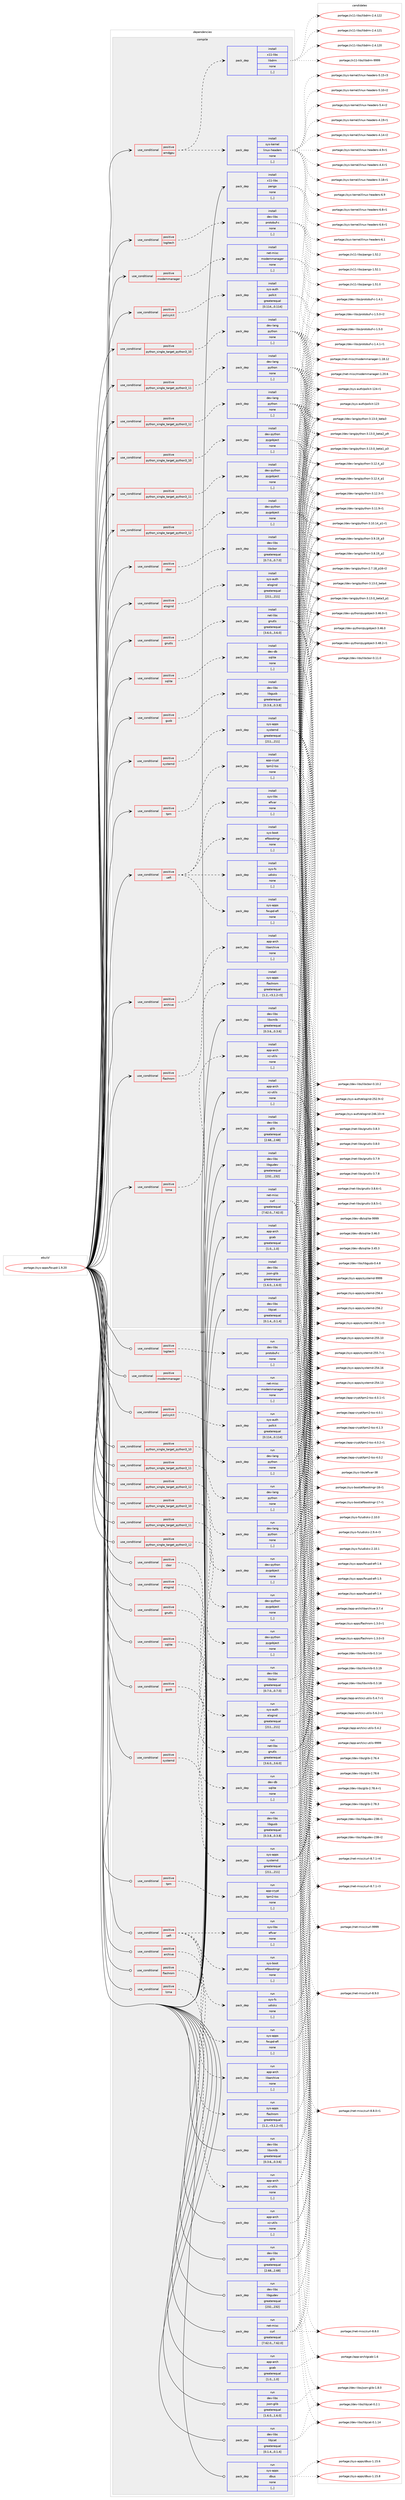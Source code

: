 digraph prolog {

# *************
# Graph options
# *************

newrank=true;
concentrate=true;
compound=true;
graph [rankdir=LR,fontname=Helvetica,fontsize=10,ranksep=1.5];#, ranksep=2.5, nodesep=0.2];
edge  [arrowhead=vee];
node  [fontname=Helvetica,fontsize=10];

# **********
# The ebuild
# **********

subgraph cluster_leftcol {
color=gray;
label=<<i>ebuild</i>>;
id [label="portage://sys-apps/fwupd-1.9.20", color=red, width=4, href="../sys-apps/fwupd-1.9.20.svg"];
}

# ****************
# The dependencies
# ****************

subgraph cluster_midcol {
color=gray;
label=<<i>dependencies</i>>;
subgraph cluster_compile {
fillcolor="#eeeeee";
style=filled;
label=<<i>compile</i>>;
subgraph cond111028 {
dependency420272 [label=<<TABLE BORDER="0" CELLBORDER="1" CELLSPACING="0" CELLPADDING="4"><TR><TD ROWSPAN="3" CELLPADDING="10">use_conditional</TD></TR><TR><TD>positive</TD></TR><TR><TD>amdgpu</TD></TR></TABLE>>, shape=none, color=red];
subgraph pack306322 {
dependency420273 [label=<<TABLE BORDER="0" CELLBORDER="1" CELLSPACING="0" CELLPADDING="4" WIDTH="220"><TR><TD ROWSPAN="6" CELLPADDING="30">pack_dep</TD></TR><TR><TD WIDTH="110">install</TD></TR><TR><TD>sys-kernel</TD></TR><TR><TD>linux-headers</TD></TR><TR><TD>none</TD></TR><TR><TD>[,,]</TD></TR></TABLE>>, shape=none, color=blue];
}
dependency420272:e -> dependency420273:w [weight=20,style="dashed",arrowhead="vee"];
subgraph pack306323 {
dependency420274 [label=<<TABLE BORDER="0" CELLBORDER="1" CELLSPACING="0" CELLPADDING="4" WIDTH="220"><TR><TD ROWSPAN="6" CELLPADDING="30">pack_dep</TD></TR><TR><TD WIDTH="110">install</TD></TR><TR><TD>x11-libs</TD></TR><TR><TD>libdrm</TD></TR><TR><TD>none</TD></TR><TR><TD>[,,]</TD></TR></TABLE>>, shape=none, color=blue];
}
dependency420272:e -> dependency420274:w [weight=20,style="dashed",arrowhead="vee"];
}
id:e -> dependency420272:w [weight=20,style="solid",arrowhead="vee"];
subgraph cond111029 {
dependency420275 [label=<<TABLE BORDER="0" CELLBORDER="1" CELLSPACING="0" CELLPADDING="4"><TR><TD ROWSPAN="3" CELLPADDING="10">use_conditional</TD></TR><TR><TD>positive</TD></TR><TR><TD>archive</TD></TR></TABLE>>, shape=none, color=red];
subgraph pack306324 {
dependency420276 [label=<<TABLE BORDER="0" CELLBORDER="1" CELLSPACING="0" CELLPADDING="4" WIDTH="220"><TR><TD ROWSPAN="6" CELLPADDING="30">pack_dep</TD></TR><TR><TD WIDTH="110">install</TD></TR><TR><TD>app-arch</TD></TR><TR><TD>libarchive</TD></TR><TR><TD>none</TD></TR><TR><TD>[,,]</TD></TR></TABLE>>, shape=none, color=blue];
}
dependency420275:e -> dependency420276:w [weight=20,style="dashed",arrowhead="vee"];
}
id:e -> dependency420275:w [weight=20,style="solid",arrowhead="vee"];
subgraph cond111030 {
dependency420277 [label=<<TABLE BORDER="0" CELLBORDER="1" CELLSPACING="0" CELLPADDING="4"><TR><TD ROWSPAN="3" CELLPADDING="10">use_conditional</TD></TR><TR><TD>positive</TD></TR><TR><TD>cbor</TD></TR></TABLE>>, shape=none, color=red];
subgraph pack306325 {
dependency420278 [label=<<TABLE BORDER="0" CELLBORDER="1" CELLSPACING="0" CELLPADDING="4" WIDTH="220"><TR><TD ROWSPAN="6" CELLPADDING="30">pack_dep</TD></TR><TR><TD WIDTH="110">install</TD></TR><TR><TD>dev-libs</TD></TR><TR><TD>libcbor</TD></TR><TR><TD>greaterequal</TD></TR><TR><TD>[0.7.0,,,0.7.0]</TD></TR></TABLE>>, shape=none, color=blue];
}
dependency420277:e -> dependency420278:w [weight=20,style="dashed",arrowhead="vee"];
}
id:e -> dependency420277:w [weight=20,style="solid",arrowhead="vee"];
subgraph cond111031 {
dependency420279 [label=<<TABLE BORDER="0" CELLBORDER="1" CELLSPACING="0" CELLPADDING="4"><TR><TD ROWSPAN="3" CELLPADDING="10">use_conditional</TD></TR><TR><TD>positive</TD></TR><TR><TD>elogind</TD></TR></TABLE>>, shape=none, color=red];
subgraph pack306326 {
dependency420280 [label=<<TABLE BORDER="0" CELLBORDER="1" CELLSPACING="0" CELLPADDING="4" WIDTH="220"><TR><TD ROWSPAN="6" CELLPADDING="30">pack_dep</TD></TR><TR><TD WIDTH="110">install</TD></TR><TR><TD>sys-auth</TD></TR><TR><TD>elogind</TD></TR><TR><TD>greaterequal</TD></TR><TR><TD>[211,,,211]</TD></TR></TABLE>>, shape=none, color=blue];
}
dependency420279:e -> dependency420280:w [weight=20,style="dashed",arrowhead="vee"];
}
id:e -> dependency420279:w [weight=20,style="solid",arrowhead="vee"];
subgraph cond111032 {
dependency420281 [label=<<TABLE BORDER="0" CELLBORDER="1" CELLSPACING="0" CELLPADDING="4"><TR><TD ROWSPAN="3" CELLPADDING="10">use_conditional</TD></TR><TR><TD>positive</TD></TR><TR><TD>flashrom</TD></TR></TABLE>>, shape=none, color=red];
subgraph pack306327 {
dependency420282 [label=<<TABLE BORDER="0" CELLBORDER="1" CELLSPACING="0" CELLPADDING="4" WIDTH="220"><TR><TD ROWSPAN="6" CELLPADDING="30">pack_dep</TD></TR><TR><TD WIDTH="110">install</TD></TR><TR><TD>sys-apps</TD></TR><TR><TD>flashrom</TD></TR><TR><TD>greaterequal</TD></TR><TR><TD>[1.2,,-r3,1.2-r3]</TD></TR></TABLE>>, shape=none, color=blue];
}
dependency420281:e -> dependency420282:w [weight=20,style="dashed",arrowhead="vee"];
}
id:e -> dependency420281:w [weight=20,style="solid",arrowhead="vee"];
subgraph cond111033 {
dependency420283 [label=<<TABLE BORDER="0" CELLBORDER="1" CELLSPACING="0" CELLPADDING="4"><TR><TD ROWSPAN="3" CELLPADDING="10">use_conditional</TD></TR><TR><TD>positive</TD></TR><TR><TD>gnutls</TD></TR></TABLE>>, shape=none, color=red];
subgraph pack306328 {
dependency420284 [label=<<TABLE BORDER="0" CELLBORDER="1" CELLSPACING="0" CELLPADDING="4" WIDTH="220"><TR><TD ROWSPAN="6" CELLPADDING="30">pack_dep</TD></TR><TR><TD WIDTH="110">install</TD></TR><TR><TD>net-libs</TD></TR><TR><TD>gnutls</TD></TR><TR><TD>greaterequal</TD></TR><TR><TD>[3.6.0,,,3.6.0]</TD></TR></TABLE>>, shape=none, color=blue];
}
dependency420283:e -> dependency420284:w [weight=20,style="dashed",arrowhead="vee"];
}
id:e -> dependency420283:w [weight=20,style="solid",arrowhead="vee"];
subgraph cond111034 {
dependency420285 [label=<<TABLE BORDER="0" CELLBORDER="1" CELLSPACING="0" CELLPADDING="4"><TR><TD ROWSPAN="3" CELLPADDING="10">use_conditional</TD></TR><TR><TD>positive</TD></TR><TR><TD>gusb</TD></TR></TABLE>>, shape=none, color=red];
subgraph pack306329 {
dependency420286 [label=<<TABLE BORDER="0" CELLBORDER="1" CELLSPACING="0" CELLPADDING="4" WIDTH="220"><TR><TD ROWSPAN="6" CELLPADDING="30">pack_dep</TD></TR><TR><TD WIDTH="110">install</TD></TR><TR><TD>dev-libs</TD></TR><TR><TD>libgusb</TD></TR><TR><TD>greaterequal</TD></TR><TR><TD>[0.3.8,,,0.3.8]</TD></TR></TABLE>>, shape=none, color=blue];
}
dependency420285:e -> dependency420286:w [weight=20,style="dashed",arrowhead="vee"];
}
id:e -> dependency420285:w [weight=20,style="solid",arrowhead="vee"];
subgraph cond111035 {
dependency420287 [label=<<TABLE BORDER="0" CELLBORDER="1" CELLSPACING="0" CELLPADDING="4"><TR><TD ROWSPAN="3" CELLPADDING="10">use_conditional</TD></TR><TR><TD>positive</TD></TR><TR><TD>logitech</TD></TR></TABLE>>, shape=none, color=red];
subgraph pack306330 {
dependency420288 [label=<<TABLE BORDER="0" CELLBORDER="1" CELLSPACING="0" CELLPADDING="4" WIDTH="220"><TR><TD ROWSPAN="6" CELLPADDING="30">pack_dep</TD></TR><TR><TD WIDTH="110">install</TD></TR><TR><TD>dev-libs</TD></TR><TR><TD>protobuf-c</TD></TR><TR><TD>none</TD></TR><TR><TD>[,,]</TD></TR></TABLE>>, shape=none, color=blue];
}
dependency420287:e -> dependency420288:w [weight=20,style="dashed",arrowhead="vee"];
}
id:e -> dependency420287:w [weight=20,style="solid",arrowhead="vee"];
subgraph cond111036 {
dependency420289 [label=<<TABLE BORDER="0" CELLBORDER="1" CELLSPACING="0" CELLPADDING="4"><TR><TD ROWSPAN="3" CELLPADDING="10">use_conditional</TD></TR><TR><TD>positive</TD></TR><TR><TD>lzma</TD></TR></TABLE>>, shape=none, color=red];
subgraph pack306331 {
dependency420290 [label=<<TABLE BORDER="0" CELLBORDER="1" CELLSPACING="0" CELLPADDING="4" WIDTH="220"><TR><TD ROWSPAN="6" CELLPADDING="30">pack_dep</TD></TR><TR><TD WIDTH="110">install</TD></TR><TR><TD>app-arch</TD></TR><TR><TD>xz-utils</TD></TR><TR><TD>none</TD></TR><TR><TD>[,,]</TD></TR></TABLE>>, shape=none, color=blue];
}
dependency420289:e -> dependency420290:w [weight=20,style="dashed",arrowhead="vee"];
}
id:e -> dependency420289:w [weight=20,style="solid",arrowhead="vee"];
subgraph cond111037 {
dependency420291 [label=<<TABLE BORDER="0" CELLBORDER="1" CELLSPACING="0" CELLPADDING="4"><TR><TD ROWSPAN="3" CELLPADDING="10">use_conditional</TD></TR><TR><TD>positive</TD></TR><TR><TD>modemmanager</TD></TR></TABLE>>, shape=none, color=red];
subgraph pack306332 {
dependency420292 [label=<<TABLE BORDER="0" CELLBORDER="1" CELLSPACING="0" CELLPADDING="4" WIDTH="220"><TR><TD ROWSPAN="6" CELLPADDING="30">pack_dep</TD></TR><TR><TD WIDTH="110">install</TD></TR><TR><TD>net-misc</TD></TR><TR><TD>modemmanager</TD></TR><TR><TD>none</TD></TR><TR><TD>[,,]</TD></TR></TABLE>>, shape=none, color=blue];
}
dependency420291:e -> dependency420292:w [weight=20,style="dashed",arrowhead="vee"];
}
id:e -> dependency420291:w [weight=20,style="solid",arrowhead="vee"];
subgraph cond111038 {
dependency420293 [label=<<TABLE BORDER="0" CELLBORDER="1" CELLSPACING="0" CELLPADDING="4"><TR><TD ROWSPAN="3" CELLPADDING="10">use_conditional</TD></TR><TR><TD>positive</TD></TR><TR><TD>policykit</TD></TR></TABLE>>, shape=none, color=red];
subgraph pack306333 {
dependency420294 [label=<<TABLE BORDER="0" CELLBORDER="1" CELLSPACING="0" CELLPADDING="4" WIDTH="220"><TR><TD ROWSPAN="6" CELLPADDING="30">pack_dep</TD></TR><TR><TD WIDTH="110">install</TD></TR><TR><TD>sys-auth</TD></TR><TR><TD>polkit</TD></TR><TR><TD>greaterequal</TD></TR><TR><TD>[0.114,,,0.114]</TD></TR></TABLE>>, shape=none, color=blue];
}
dependency420293:e -> dependency420294:w [weight=20,style="dashed",arrowhead="vee"];
}
id:e -> dependency420293:w [weight=20,style="solid",arrowhead="vee"];
subgraph cond111039 {
dependency420295 [label=<<TABLE BORDER="0" CELLBORDER="1" CELLSPACING="0" CELLPADDING="4"><TR><TD ROWSPAN="3" CELLPADDING="10">use_conditional</TD></TR><TR><TD>positive</TD></TR><TR><TD>python_single_target_python3_10</TD></TR></TABLE>>, shape=none, color=red];
subgraph pack306334 {
dependency420296 [label=<<TABLE BORDER="0" CELLBORDER="1" CELLSPACING="0" CELLPADDING="4" WIDTH="220"><TR><TD ROWSPAN="6" CELLPADDING="30">pack_dep</TD></TR><TR><TD WIDTH="110">install</TD></TR><TR><TD>dev-lang</TD></TR><TR><TD>python</TD></TR><TR><TD>none</TD></TR><TR><TD>[,,]</TD></TR></TABLE>>, shape=none, color=blue];
}
dependency420295:e -> dependency420296:w [weight=20,style="dashed",arrowhead="vee"];
}
id:e -> dependency420295:w [weight=20,style="solid",arrowhead="vee"];
subgraph cond111040 {
dependency420297 [label=<<TABLE BORDER="0" CELLBORDER="1" CELLSPACING="0" CELLPADDING="4"><TR><TD ROWSPAN="3" CELLPADDING="10">use_conditional</TD></TR><TR><TD>positive</TD></TR><TR><TD>python_single_target_python3_10</TD></TR></TABLE>>, shape=none, color=red];
subgraph pack306335 {
dependency420298 [label=<<TABLE BORDER="0" CELLBORDER="1" CELLSPACING="0" CELLPADDING="4" WIDTH="220"><TR><TD ROWSPAN="6" CELLPADDING="30">pack_dep</TD></TR><TR><TD WIDTH="110">install</TD></TR><TR><TD>dev-python</TD></TR><TR><TD>pygobject</TD></TR><TR><TD>none</TD></TR><TR><TD>[,,]</TD></TR></TABLE>>, shape=none, color=blue];
}
dependency420297:e -> dependency420298:w [weight=20,style="dashed",arrowhead="vee"];
}
id:e -> dependency420297:w [weight=20,style="solid",arrowhead="vee"];
subgraph cond111041 {
dependency420299 [label=<<TABLE BORDER="0" CELLBORDER="1" CELLSPACING="0" CELLPADDING="4"><TR><TD ROWSPAN="3" CELLPADDING="10">use_conditional</TD></TR><TR><TD>positive</TD></TR><TR><TD>python_single_target_python3_11</TD></TR></TABLE>>, shape=none, color=red];
subgraph pack306336 {
dependency420300 [label=<<TABLE BORDER="0" CELLBORDER="1" CELLSPACING="0" CELLPADDING="4" WIDTH="220"><TR><TD ROWSPAN="6" CELLPADDING="30">pack_dep</TD></TR><TR><TD WIDTH="110">install</TD></TR><TR><TD>dev-lang</TD></TR><TR><TD>python</TD></TR><TR><TD>none</TD></TR><TR><TD>[,,]</TD></TR></TABLE>>, shape=none, color=blue];
}
dependency420299:e -> dependency420300:w [weight=20,style="dashed",arrowhead="vee"];
}
id:e -> dependency420299:w [weight=20,style="solid",arrowhead="vee"];
subgraph cond111042 {
dependency420301 [label=<<TABLE BORDER="0" CELLBORDER="1" CELLSPACING="0" CELLPADDING="4"><TR><TD ROWSPAN="3" CELLPADDING="10">use_conditional</TD></TR><TR><TD>positive</TD></TR><TR><TD>python_single_target_python3_11</TD></TR></TABLE>>, shape=none, color=red];
subgraph pack306337 {
dependency420302 [label=<<TABLE BORDER="0" CELLBORDER="1" CELLSPACING="0" CELLPADDING="4" WIDTH="220"><TR><TD ROWSPAN="6" CELLPADDING="30">pack_dep</TD></TR><TR><TD WIDTH="110">install</TD></TR><TR><TD>dev-python</TD></TR><TR><TD>pygobject</TD></TR><TR><TD>none</TD></TR><TR><TD>[,,]</TD></TR></TABLE>>, shape=none, color=blue];
}
dependency420301:e -> dependency420302:w [weight=20,style="dashed",arrowhead="vee"];
}
id:e -> dependency420301:w [weight=20,style="solid",arrowhead="vee"];
subgraph cond111043 {
dependency420303 [label=<<TABLE BORDER="0" CELLBORDER="1" CELLSPACING="0" CELLPADDING="4"><TR><TD ROWSPAN="3" CELLPADDING="10">use_conditional</TD></TR><TR><TD>positive</TD></TR><TR><TD>python_single_target_python3_12</TD></TR></TABLE>>, shape=none, color=red];
subgraph pack306338 {
dependency420304 [label=<<TABLE BORDER="0" CELLBORDER="1" CELLSPACING="0" CELLPADDING="4" WIDTH="220"><TR><TD ROWSPAN="6" CELLPADDING="30">pack_dep</TD></TR><TR><TD WIDTH="110">install</TD></TR><TR><TD>dev-lang</TD></TR><TR><TD>python</TD></TR><TR><TD>none</TD></TR><TR><TD>[,,]</TD></TR></TABLE>>, shape=none, color=blue];
}
dependency420303:e -> dependency420304:w [weight=20,style="dashed",arrowhead="vee"];
}
id:e -> dependency420303:w [weight=20,style="solid",arrowhead="vee"];
subgraph cond111044 {
dependency420305 [label=<<TABLE BORDER="0" CELLBORDER="1" CELLSPACING="0" CELLPADDING="4"><TR><TD ROWSPAN="3" CELLPADDING="10">use_conditional</TD></TR><TR><TD>positive</TD></TR><TR><TD>python_single_target_python3_12</TD></TR></TABLE>>, shape=none, color=red];
subgraph pack306339 {
dependency420306 [label=<<TABLE BORDER="0" CELLBORDER="1" CELLSPACING="0" CELLPADDING="4" WIDTH="220"><TR><TD ROWSPAN="6" CELLPADDING="30">pack_dep</TD></TR><TR><TD WIDTH="110">install</TD></TR><TR><TD>dev-python</TD></TR><TR><TD>pygobject</TD></TR><TR><TD>none</TD></TR><TR><TD>[,,]</TD></TR></TABLE>>, shape=none, color=blue];
}
dependency420305:e -> dependency420306:w [weight=20,style="dashed",arrowhead="vee"];
}
id:e -> dependency420305:w [weight=20,style="solid",arrowhead="vee"];
subgraph cond111045 {
dependency420307 [label=<<TABLE BORDER="0" CELLBORDER="1" CELLSPACING="0" CELLPADDING="4"><TR><TD ROWSPAN="3" CELLPADDING="10">use_conditional</TD></TR><TR><TD>positive</TD></TR><TR><TD>sqlite</TD></TR></TABLE>>, shape=none, color=red];
subgraph pack306340 {
dependency420308 [label=<<TABLE BORDER="0" CELLBORDER="1" CELLSPACING="0" CELLPADDING="4" WIDTH="220"><TR><TD ROWSPAN="6" CELLPADDING="30">pack_dep</TD></TR><TR><TD WIDTH="110">install</TD></TR><TR><TD>dev-db</TD></TR><TR><TD>sqlite</TD></TR><TR><TD>none</TD></TR><TR><TD>[,,]</TD></TR></TABLE>>, shape=none, color=blue];
}
dependency420307:e -> dependency420308:w [weight=20,style="dashed",arrowhead="vee"];
}
id:e -> dependency420307:w [weight=20,style="solid",arrowhead="vee"];
subgraph cond111046 {
dependency420309 [label=<<TABLE BORDER="0" CELLBORDER="1" CELLSPACING="0" CELLPADDING="4"><TR><TD ROWSPAN="3" CELLPADDING="10">use_conditional</TD></TR><TR><TD>positive</TD></TR><TR><TD>systemd</TD></TR></TABLE>>, shape=none, color=red];
subgraph pack306341 {
dependency420310 [label=<<TABLE BORDER="0" CELLBORDER="1" CELLSPACING="0" CELLPADDING="4" WIDTH="220"><TR><TD ROWSPAN="6" CELLPADDING="30">pack_dep</TD></TR><TR><TD WIDTH="110">install</TD></TR><TR><TD>sys-apps</TD></TR><TR><TD>systemd</TD></TR><TR><TD>greaterequal</TD></TR><TR><TD>[211,,,211]</TD></TR></TABLE>>, shape=none, color=blue];
}
dependency420309:e -> dependency420310:w [weight=20,style="dashed",arrowhead="vee"];
}
id:e -> dependency420309:w [weight=20,style="solid",arrowhead="vee"];
subgraph cond111047 {
dependency420311 [label=<<TABLE BORDER="0" CELLBORDER="1" CELLSPACING="0" CELLPADDING="4"><TR><TD ROWSPAN="3" CELLPADDING="10">use_conditional</TD></TR><TR><TD>positive</TD></TR><TR><TD>tpm</TD></TR></TABLE>>, shape=none, color=red];
subgraph pack306342 {
dependency420312 [label=<<TABLE BORDER="0" CELLBORDER="1" CELLSPACING="0" CELLPADDING="4" WIDTH="220"><TR><TD ROWSPAN="6" CELLPADDING="30">pack_dep</TD></TR><TR><TD WIDTH="110">install</TD></TR><TR><TD>app-crypt</TD></TR><TR><TD>tpm2-tss</TD></TR><TR><TD>none</TD></TR><TR><TD>[,,]</TD></TR></TABLE>>, shape=none, color=blue];
}
dependency420311:e -> dependency420312:w [weight=20,style="dashed",arrowhead="vee"];
}
id:e -> dependency420311:w [weight=20,style="solid",arrowhead="vee"];
subgraph cond111048 {
dependency420313 [label=<<TABLE BORDER="0" CELLBORDER="1" CELLSPACING="0" CELLPADDING="4"><TR><TD ROWSPAN="3" CELLPADDING="10">use_conditional</TD></TR><TR><TD>positive</TD></TR><TR><TD>uefi</TD></TR></TABLE>>, shape=none, color=red];
subgraph pack306343 {
dependency420314 [label=<<TABLE BORDER="0" CELLBORDER="1" CELLSPACING="0" CELLPADDING="4" WIDTH="220"><TR><TD ROWSPAN="6" CELLPADDING="30">pack_dep</TD></TR><TR><TD WIDTH="110">install</TD></TR><TR><TD>sys-apps</TD></TR><TR><TD>fwupd-efi</TD></TR><TR><TD>none</TD></TR><TR><TD>[,,]</TD></TR></TABLE>>, shape=none, color=blue];
}
dependency420313:e -> dependency420314:w [weight=20,style="dashed",arrowhead="vee"];
subgraph pack306344 {
dependency420315 [label=<<TABLE BORDER="0" CELLBORDER="1" CELLSPACING="0" CELLPADDING="4" WIDTH="220"><TR><TD ROWSPAN="6" CELLPADDING="30">pack_dep</TD></TR><TR><TD WIDTH="110">install</TD></TR><TR><TD>sys-boot</TD></TR><TR><TD>efibootmgr</TD></TR><TR><TD>none</TD></TR><TR><TD>[,,]</TD></TR></TABLE>>, shape=none, color=blue];
}
dependency420313:e -> dependency420315:w [weight=20,style="dashed",arrowhead="vee"];
subgraph pack306345 {
dependency420316 [label=<<TABLE BORDER="0" CELLBORDER="1" CELLSPACING="0" CELLPADDING="4" WIDTH="220"><TR><TD ROWSPAN="6" CELLPADDING="30">pack_dep</TD></TR><TR><TD WIDTH="110">install</TD></TR><TR><TD>sys-fs</TD></TR><TR><TD>udisks</TD></TR><TR><TD>none</TD></TR><TR><TD>[,,]</TD></TR></TABLE>>, shape=none, color=blue];
}
dependency420313:e -> dependency420316:w [weight=20,style="dashed",arrowhead="vee"];
subgraph pack306346 {
dependency420317 [label=<<TABLE BORDER="0" CELLBORDER="1" CELLSPACING="0" CELLPADDING="4" WIDTH="220"><TR><TD ROWSPAN="6" CELLPADDING="30">pack_dep</TD></TR><TR><TD WIDTH="110">install</TD></TR><TR><TD>sys-libs</TD></TR><TR><TD>efivar</TD></TR><TR><TD>none</TD></TR><TR><TD>[,,]</TD></TR></TABLE>>, shape=none, color=blue];
}
dependency420313:e -> dependency420317:w [weight=20,style="dashed",arrowhead="vee"];
}
id:e -> dependency420313:w [weight=20,style="solid",arrowhead="vee"];
subgraph pack306347 {
dependency420318 [label=<<TABLE BORDER="0" CELLBORDER="1" CELLSPACING="0" CELLPADDING="4" WIDTH="220"><TR><TD ROWSPAN="6" CELLPADDING="30">pack_dep</TD></TR><TR><TD WIDTH="110">install</TD></TR><TR><TD>app-arch</TD></TR><TR><TD>gcab</TD></TR><TR><TD>greaterequal</TD></TR><TR><TD>[1.0,,,1.0]</TD></TR></TABLE>>, shape=none, color=blue];
}
id:e -> dependency420318:w [weight=20,style="solid",arrowhead="vee"];
subgraph pack306348 {
dependency420319 [label=<<TABLE BORDER="0" CELLBORDER="1" CELLSPACING="0" CELLPADDING="4" WIDTH="220"><TR><TD ROWSPAN="6" CELLPADDING="30">pack_dep</TD></TR><TR><TD WIDTH="110">install</TD></TR><TR><TD>app-arch</TD></TR><TR><TD>xz-utils</TD></TR><TR><TD>none</TD></TR><TR><TD>[,,]</TD></TR></TABLE>>, shape=none, color=blue];
}
id:e -> dependency420319:w [weight=20,style="solid",arrowhead="vee"];
subgraph pack306349 {
dependency420320 [label=<<TABLE BORDER="0" CELLBORDER="1" CELLSPACING="0" CELLPADDING="4" WIDTH="220"><TR><TD ROWSPAN="6" CELLPADDING="30">pack_dep</TD></TR><TR><TD WIDTH="110">install</TD></TR><TR><TD>dev-libs</TD></TR><TR><TD>glib</TD></TR><TR><TD>greaterequal</TD></TR><TR><TD>[2.68,,,2.68]</TD></TR></TABLE>>, shape=none, color=blue];
}
id:e -> dependency420320:w [weight=20,style="solid",arrowhead="vee"];
subgraph pack306350 {
dependency420321 [label=<<TABLE BORDER="0" CELLBORDER="1" CELLSPACING="0" CELLPADDING="4" WIDTH="220"><TR><TD ROWSPAN="6" CELLPADDING="30">pack_dep</TD></TR><TR><TD WIDTH="110">install</TD></TR><TR><TD>dev-libs</TD></TR><TR><TD>json-glib</TD></TR><TR><TD>greaterequal</TD></TR><TR><TD>[1.6.0,,,1.6.0]</TD></TR></TABLE>>, shape=none, color=blue];
}
id:e -> dependency420321:w [weight=20,style="solid",arrowhead="vee"];
subgraph pack306351 {
dependency420322 [label=<<TABLE BORDER="0" CELLBORDER="1" CELLSPACING="0" CELLPADDING="4" WIDTH="220"><TR><TD ROWSPAN="6" CELLPADDING="30">pack_dep</TD></TR><TR><TD WIDTH="110">install</TD></TR><TR><TD>dev-libs</TD></TR><TR><TD>libgudev</TD></TR><TR><TD>greaterequal</TD></TR><TR><TD>[232,,,232]</TD></TR></TABLE>>, shape=none, color=blue];
}
id:e -> dependency420322:w [weight=20,style="solid",arrowhead="vee"];
subgraph pack306352 {
dependency420323 [label=<<TABLE BORDER="0" CELLBORDER="1" CELLSPACING="0" CELLPADDING="4" WIDTH="220"><TR><TD ROWSPAN="6" CELLPADDING="30">pack_dep</TD></TR><TR><TD WIDTH="110">install</TD></TR><TR><TD>dev-libs</TD></TR><TR><TD>libjcat</TD></TR><TR><TD>greaterequal</TD></TR><TR><TD>[0.1.4,,,0.1.4]</TD></TR></TABLE>>, shape=none, color=blue];
}
id:e -> dependency420323:w [weight=20,style="solid",arrowhead="vee"];
subgraph pack306353 {
dependency420324 [label=<<TABLE BORDER="0" CELLBORDER="1" CELLSPACING="0" CELLPADDING="4" WIDTH="220"><TR><TD ROWSPAN="6" CELLPADDING="30">pack_dep</TD></TR><TR><TD WIDTH="110">install</TD></TR><TR><TD>dev-libs</TD></TR><TR><TD>libxmlb</TD></TR><TR><TD>greaterequal</TD></TR><TR><TD>[0.3.6,,,0.3.6]</TD></TR></TABLE>>, shape=none, color=blue];
}
id:e -> dependency420324:w [weight=20,style="solid",arrowhead="vee"];
subgraph pack306354 {
dependency420325 [label=<<TABLE BORDER="0" CELLBORDER="1" CELLSPACING="0" CELLPADDING="4" WIDTH="220"><TR><TD ROWSPAN="6" CELLPADDING="30">pack_dep</TD></TR><TR><TD WIDTH="110">install</TD></TR><TR><TD>net-misc</TD></TR><TR><TD>curl</TD></TR><TR><TD>greaterequal</TD></TR><TR><TD>[7.62.0,,,7.62.0]</TD></TR></TABLE>>, shape=none, color=blue];
}
id:e -> dependency420325:w [weight=20,style="solid",arrowhead="vee"];
subgraph pack306355 {
dependency420326 [label=<<TABLE BORDER="0" CELLBORDER="1" CELLSPACING="0" CELLPADDING="4" WIDTH="220"><TR><TD ROWSPAN="6" CELLPADDING="30">pack_dep</TD></TR><TR><TD WIDTH="110">install</TD></TR><TR><TD>x11-libs</TD></TR><TR><TD>pango</TD></TR><TR><TD>none</TD></TR><TR><TD>[,,]</TD></TR></TABLE>>, shape=none, color=blue];
}
id:e -> dependency420326:w [weight=20,style="solid",arrowhead="vee"];
}
subgraph cluster_compileandrun {
fillcolor="#eeeeee";
style=filled;
label=<<i>compile and run</i>>;
}
subgraph cluster_run {
fillcolor="#eeeeee";
style=filled;
label=<<i>run</i>>;
subgraph cond111049 {
dependency420327 [label=<<TABLE BORDER="0" CELLBORDER="1" CELLSPACING="0" CELLPADDING="4"><TR><TD ROWSPAN="3" CELLPADDING="10">use_conditional</TD></TR><TR><TD>positive</TD></TR><TR><TD>archive</TD></TR></TABLE>>, shape=none, color=red];
subgraph pack306356 {
dependency420328 [label=<<TABLE BORDER="0" CELLBORDER="1" CELLSPACING="0" CELLPADDING="4" WIDTH="220"><TR><TD ROWSPAN="6" CELLPADDING="30">pack_dep</TD></TR><TR><TD WIDTH="110">run</TD></TR><TR><TD>app-arch</TD></TR><TR><TD>libarchive</TD></TR><TR><TD>none</TD></TR><TR><TD>[,,]</TD></TR></TABLE>>, shape=none, color=blue];
}
dependency420327:e -> dependency420328:w [weight=20,style="dashed",arrowhead="vee"];
}
id:e -> dependency420327:w [weight=20,style="solid",arrowhead="odot"];
subgraph cond111050 {
dependency420329 [label=<<TABLE BORDER="0" CELLBORDER="1" CELLSPACING="0" CELLPADDING="4"><TR><TD ROWSPAN="3" CELLPADDING="10">use_conditional</TD></TR><TR><TD>positive</TD></TR><TR><TD>cbor</TD></TR></TABLE>>, shape=none, color=red];
subgraph pack306357 {
dependency420330 [label=<<TABLE BORDER="0" CELLBORDER="1" CELLSPACING="0" CELLPADDING="4" WIDTH="220"><TR><TD ROWSPAN="6" CELLPADDING="30">pack_dep</TD></TR><TR><TD WIDTH="110">run</TD></TR><TR><TD>dev-libs</TD></TR><TR><TD>libcbor</TD></TR><TR><TD>greaterequal</TD></TR><TR><TD>[0.7.0,,,0.7.0]</TD></TR></TABLE>>, shape=none, color=blue];
}
dependency420329:e -> dependency420330:w [weight=20,style="dashed",arrowhead="vee"];
}
id:e -> dependency420329:w [weight=20,style="solid",arrowhead="odot"];
subgraph cond111051 {
dependency420331 [label=<<TABLE BORDER="0" CELLBORDER="1" CELLSPACING="0" CELLPADDING="4"><TR><TD ROWSPAN="3" CELLPADDING="10">use_conditional</TD></TR><TR><TD>positive</TD></TR><TR><TD>elogind</TD></TR></TABLE>>, shape=none, color=red];
subgraph pack306358 {
dependency420332 [label=<<TABLE BORDER="0" CELLBORDER="1" CELLSPACING="0" CELLPADDING="4" WIDTH="220"><TR><TD ROWSPAN="6" CELLPADDING="30">pack_dep</TD></TR><TR><TD WIDTH="110">run</TD></TR><TR><TD>sys-auth</TD></TR><TR><TD>elogind</TD></TR><TR><TD>greaterequal</TD></TR><TR><TD>[211,,,211]</TD></TR></TABLE>>, shape=none, color=blue];
}
dependency420331:e -> dependency420332:w [weight=20,style="dashed",arrowhead="vee"];
}
id:e -> dependency420331:w [weight=20,style="solid",arrowhead="odot"];
subgraph cond111052 {
dependency420333 [label=<<TABLE BORDER="0" CELLBORDER="1" CELLSPACING="0" CELLPADDING="4"><TR><TD ROWSPAN="3" CELLPADDING="10">use_conditional</TD></TR><TR><TD>positive</TD></TR><TR><TD>flashrom</TD></TR></TABLE>>, shape=none, color=red];
subgraph pack306359 {
dependency420334 [label=<<TABLE BORDER="0" CELLBORDER="1" CELLSPACING="0" CELLPADDING="4" WIDTH="220"><TR><TD ROWSPAN="6" CELLPADDING="30">pack_dep</TD></TR><TR><TD WIDTH="110">run</TD></TR><TR><TD>sys-apps</TD></TR><TR><TD>flashrom</TD></TR><TR><TD>greaterequal</TD></TR><TR><TD>[1.2,,-r3,1.2-r3]</TD></TR></TABLE>>, shape=none, color=blue];
}
dependency420333:e -> dependency420334:w [weight=20,style="dashed",arrowhead="vee"];
}
id:e -> dependency420333:w [weight=20,style="solid",arrowhead="odot"];
subgraph cond111053 {
dependency420335 [label=<<TABLE BORDER="0" CELLBORDER="1" CELLSPACING="0" CELLPADDING="4"><TR><TD ROWSPAN="3" CELLPADDING="10">use_conditional</TD></TR><TR><TD>positive</TD></TR><TR><TD>gnutls</TD></TR></TABLE>>, shape=none, color=red];
subgraph pack306360 {
dependency420336 [label=<<TABLE BORDER="0" CELLBORDER="1" CELLSPACING="0" CELLPADDING="4" WIDTH="220"><TR><TD ROWSPAN="6" CELLPADDING="30">pack_dep</TD></TR><TR><TD WIDTH="110">run</TD></TR><TR><TD>net-libs</TD></TR><TR><TD>gnutls</TD></TR><TR><TD>greaterequal</TD></TR><TR><TD>[3.6.0,,,3.6.0]</TD></TR></TABLE>>, shape=none, color=blue];
}
dependency420335:e -> dependency420336:w [weight=20,style="dashed",arrowhead="vee"];
}
id:e -> dependency420335:w [weight=20,style="solid",arrowhead="odot"];
subgraph cond111054 {
dependency420337 [label=<<TABLE BORDER="0" CELLBORDER="1" CELLSPACING="0" CELLPADDING="4"><TR><TD ROWSPAN="3" CELLPADDING="10">use_conditional</TD></TR><TR><TD>positive</TD></TR><TR><TD>gusb</TD></TR></TABLE>>, shape=none, color=red];
subgraph pack306361 {
dependency420338 [label=<<TABLE BORDER="0" CELLBORDER="1" CELLSPACING="0" CELLPADDING="4" WIDTH="220"><TR><TD ROWSPAN="6" CELLPADDING="30">pack_dep</TD></TR><TR><TD WIDTH="110">run</TD></TR><TR><TD>dev-libs</TD></TR><TR><TD>libgusb</TD></TR><TR><TD>greaterequal</TD></TR><TR><TD>[0.3.8,,,0.3.8]</TD></TR></TABLE>>, shape=none, color=blue];
}
dependency420337:e -> dependency420338:w [weight=20,style="dashed",arrowhead="vee"];
}
id:e -> dependency420337:w [weight=20,style="solid",arrowhead="odot"];
subgraph cond111055 {
dependency420339 [label=<<TABLE BORDER="0" CELLBORDER="1" CELLSPACING="0" CELLPADDING="4"><TR><TD ROWSPAN="3" CELLPADDING="10">use_conditional</TD></TR><TR><TD>positive</TD></TR><TR><TD>logitech</TD></TR></TABLE>>, shape=none, color=red];
subgraph pack306362 {
dependency420340 [label=<<TABLE BORDER="0" CELLBORDER="1" CELLSPACING="0" CELLPADDING="4" WIDTH="220"><TR><TD ROWSPAN="6" CELLPADDING="30">pack_dep</TD></TR><TR><TD WIDTH="110">run</TD></TR><TR><TD>dev-libs</TD></TR><TR><TD>protobuf-c</TD></TR><TR><TD>none</TD></TR><TR><TD>[,,]</TD></TR></TABLE>>, shape=none, color=blue];
}
dependency420339:e -> dependency420340:w [weight=20,style="dashed",arrowhead="vee"];
}
id:e -> dependency420339:w [weight=20,style="solid",arrowhead="odot"];
subgraph cond111056 {
dependency420341 [label=<<TABLE BORDER="0" CELLBORDER="1" CELLSPACING="0" CELLPADDING="4"><TR><TD ROWSPAN="3" CELLPADDING="10">use_conditional</TD></TR><TR><TD>positive</TD></TR><TR><TD>lzma</TD></TR></TABLE>>, shape=none, color=red];
subgraph pack306363 {
dependency420342 [label=<<TABLE BORDER="0" CELLBORDER="1" CELLSPACING="0" CELLPADDING="4" WIDTH="220"><TR><TD ROWSPAN="6" CELLPADDING="30">pack_dep</TD></TR><TR><TD WIDTH="110">run</TD></TR><TR><TD>app-arch</TD></TR><TR><TD>xz-utils</TD></TR><TR><TD>none</TD></TR><TR><TD>[,,]</TD></TR></TABLE>>, shape=none, color=blue];
}
dependency420341:e -> dependency420342:w [weight=20,style="dashed",arrowhead="vee"];
}
id:e -> dependency420341:w [weight=20,style="solid",arrowhead="odot"];
subgraph cond111057 {
dependency420343 [label=<<TABLE BORDER="0" CELLBORDER="1" CELLSPACING="0" CELLPADDING="4"><TR><TD ROWSPAN="3" CELLPADDING="10">use_conditional</TD></TR><TR><TD>positive</TD></TR><TR><TD>modemmanager</TD></TR></TABLE>>, shape=none, color=red];
subgraph pack306364 {
dependency420344 [label=<<TABLE BORDER="0" CELLBORDER="1" CELLSPACING="0" CELLPADDING="4" WIDTH="220"><TR><TD ROWSPAN="6" CELLPADDING="30">pack_dep</TD></TR><TR><TD WIDTH="110">run</TD></TR><TR><TD>net-misc</TD></TR><TR><TD>modemmanager</TD></TR><TR><TD>none</TD></TR><TR><TD>[,,]</TD></TR></TABLE>>, shape=none, color=blue];
}
dependency420343:e -> dependency420344:w [weight=20,style="dashed",arrowhead="vee"];
}
id:e -> dependency420343:w [weight=20,style="solid",arrowhead="odot"];
subgraph cond111058 {
dependency420345 [label=<<TABLE BORDER="0" CELLBORDER="1" CELLSPACING="0" CELLPADDING="4"><TR><TD ROWSPAN="3" CELLPADDING="10">use_conditional</TD></TR><TR><TD>positive</TD></TR><TR><TD>policykit</TD></TR></TABLE>>, shape=none, color=red];
subgraph pack306365 {
dependency420346 [label=<<TABLE BORDER="0" CELLBORDER="1" CELLSPACING="0" CELLPADDING="4" WIDTH="220"><TR><TD ROWSPAN="6" CELLPADDING="30">pack_dep</TD></TR><TR><TD WIDTH="110">run</TD></TR><TR><TD>sys-auth</TD></TR><TR><TD>polkit</TD></TR><TR><TD>greaterequal</TD></TR><TR><TD>[0.114,,,0.114]</TD></TR></TABLE>>, shape=none, color=blue];
}
dependency420345:e -> dependency420346:w [weight=20,style="dashed",arrowhead="vee"];
}
id:e -> dependency420345:w [weight=20,style="solid",arrowhead="odot"];
subgraph cond111059 {
dependency420347 [label=<<TABLE BORDER="0" CELLBORDER="1" CELLSPACING="0" CELLPADDING="4"><TR><TD ROWSPAN="3" CELLPADDING="10">use_conditional</TD></TR><TR><TD>positive</TD></TR><TR><TD>python_single_target_python3_10</TD></TR></TABLE>>, shape=none, color=red];
subgraph pack306366 {
dependency420348 [label=<<TABLE BORDER="0" CELLBORDER="1" CELLSPACING="0" CELLPADDING="4" WIDTH="220"><TR><TD ROWSPAN="6" CELLPADDING="30">pack_dep</TD></TR><TR><TD WIDTH="110">run</TD></TR><TR><TD>dev-lang</TD></TR><TR><TD>python</TD></TR><TR><TD>none</TD></TR><TR><TD>[,,]</TD></TR></TABLE>>, shape=none, color=blue];
}
dependency420347:e -> dependency420348:w [weight=20,style="dashed",arrowhead="vee"];
}
id:e -> dependency420347:w [weight=20,style="solid",arrowhead="odot"];
subgraph cond111060 {
dependency420349 [label=<<TABLE BORDER="0" CELLBORDER="1" CELLSPACING="0" CELLPADDING="4"><TR><TD ROWSPAN="3" CELLPADDING="10">use_conditional</TD></TR><TR><TD>positive</TD></TR><TR><TD>python_single_target_python3_10</TD></TR></TABLE>>, shape=none, color=red];
subgraph pack306367 {
dependency420350 [label=<<TABLE BORDER="0" CELLBORDER="1" CELLSPACING="0" CELLPADDING="4" WIDTH="220"><TR><TD ROWSPAN="6" CELLPADDING="30">pack_dep</TD></TR><TR><TD WIDTH="110">run</TD></TR><TR><TD>dev-python</TD></TR><TR><TD>pygobject</TD></TR><TR><TD>none</TD></TR><TR><TD>[,,]</TD></TR></TABLE>>, shape=none, color=blue];
}
dependency420349:e -> dependency420350:w [weight=20,style="dashed",arrowhead="vee"];
}
id:e -> dependency420349:w [weight=20,style="solid",arrowhead="odot"];
subgraph cond111061 {
dependency420351 [label=<<TABLE BORDER="0" CELLBORDER="1" CELLSPACING="0" CELLPADDING="4"><TR><TD ROWSPAN="3" CELLPADDING="10">use_conditional</TD></TR><TR><TD>positive</TD></TR><TR><TD>python_single_target_python3_11</TD></TR></TABLE>>, shape=none, color=red];
subgraph pack306368 {
dependency420352 [label=<<TABLE BORDER="0" CELLBORDER="1" CELLSPACING="0" CELLPADDING="4" WIDTH="220"><TR><TD ROWSPAN="6" CELLPADDING="30">pack_dep</TD></TR><TR><TD WIDTH="110">run</TD></TR><TR><TD>dev-lang</TD></TR><TR><TD>python</TD></TR><TR><TD>none</TD></TR><TR><TD>[,,]</TD></TR></TABLE>>, shape=none, color=blue];
}
dependency420351:e -> dependency420352:w [weight=20,style="dashed",arrowhead="vee"];
}
id:e -> dependency420351:w [weight=20,style="solid",arrowhead="odot"];
subgraph cond111062 {
dependency420353 [label=<<TABLE BORDER="0" CELLBORDER="1" CELLSPACING="0" CELLPADDING="4"><TR><TD ROWSPAN="3" CELLPADDING="10">use_conditional</TD></TR><TR><TD>positive</TD></TR><TR><TD>python_single_target_python3_11</TD></TR></TABLE>>, shape=none, color=red];
subgraph pack306369 {
dependency420354 [label=<<TABLE BORDER="0" CELLBORDER="1" CELLSPACING="0" CELLPADDING="4" WIDTH="220"><TR><TD ROWSPAN="6" CELLPADDING="30">pack_dep</TD></TR><TR><TD WIDTH="110">run</TD></TR><TR><TD>dev-python</TD></TR><TR><TD>pygobject</TD></TR><TR><TD>none</TD></TR><TR><TD>[,,]</TD></TR></TABLE>>, shape=none, color=blue];
}
dependency420353:e -> dependency420354:w [weight=20,style="dashed",arrowhead="vee"];
}
id:e -> dependency420353:w [weight=20,style="solid",arrowhead="odot"];
subgraph cond111063 {
dependency420355 [label=<<TABLE BORDER="0" CELLBORDER="1" CELLSPACING="0" CELLPADDING="4"><TR><TD ROWSPAN="3" CELLPADDING="10">use_conditional</TD></TR><TR><TD>positive</TD></TR><TR><TD>python_single_target_python3_12</TD></TR></TABLE>>, shape=none, color=red];
subgraph pack306370 {
dependency420356 [label=<<TABLE BORDER="0" CELLBORDER="1" CELLSPACING="0" CELLPADDING="4" WIDTH="220"><TR><TD ROWSPAN="6" CELLPADDING="30">pack_dep</TD></TR><TR><TD WIDTH="110">run</TD></TR><TR><TD>dev-lang</TD></TR><TR><TD>python</TD></TR><TR><TD>none</TD></TR><TR><TD>[,,]</TD></TR></TABLE>>, shape=none, color=blue];
}
dependency420355:e -> dependency420356:w [weight=20,style="dashed",arrowhead="vee"];
}
id:e -> dependency420355:w [weight=20,style="solid",arrowhead="odot"];
subgraph cond111064 {
dependency420357 [label=<<TABLE BORDER="0" CELLBORDER="1" CELLSPACING="0" CELLPADDING="4"><TR><TD ROWSPAN="3" CELLPADDING="10">use_conditional</TD></TR><TR><TD>positive</TD></TR><TR><TD>python_single_target_python3_12</TD></TR></TABLE>>, shape=none, color=red];
subgraph pack306371 {
dependency420358 [label=<<TABLE BORDER="0" CELLBORDER="1" CELLSPACING="0" CELLPADDING="4" WIDTH="220"><TR><TD ROWSPAN="6" CELLPADDING="30">pack_dep</TD></TR><TR><TD WIDTH="110">run</TD></TR><TR><TD>dev-python</TD></TR><TR><TD>pygobject</TD></TR><TR><TD>none</TD></TR><TR><TD>[,,]</TD></TR></TABLE>>, shape=none, color=blue];
}
dependency420357:e -> dependency420358:w [weight=20,style="dashed",arrowhead="vee"];
}
id:e -> dependency420357:w [weight=20,style="solid",arrowhead="odot"];
subgraph cond111065 {
dependency420359 [label=<<TABLE BORDER="0" CELLBORDER="1" CELLSPACING="0" CELLPADDING="4"><TR><TD ROWSPAN="3" CELLPADDING="10">use_conditional</TD></TR><TR><TD>positive</TD></TR><TR><TD>sqlite</TD></TR></TABLE>>, shape=none, color=red];
subgraph pack306372 {
dependency420360 [label=<<TABLE BORDER="0" CELLBORDER="1" CELLSPACING="0" CELLPADDING="4" WIDTH="220"><TR><TD ROWSPAN="6" CELLPADDING="30">pack_dep</TD></TR><TR><TD WIDTH="110">run</TD></TR><TR><TD>dev-db</TD></TR><TR><TD>sqlite</TD></TR><TR><TD>none</TD></TR><TR><TD>[,,]</TD></TR></TABLE>>, shape=none, color=blue];
}
dependency420359:e -> dependency420360:w [weight=20,style="dashed",arrowhead="vee"];
}
id:e -> dependency420359:w [weight=20,style="solid",arrowhead="odot"];
subgraph cond111066 {
dependency420361 [label=<<TABLE BORDER="0" CELLBORDER="1" CELLSPACING="0" CELLPADDING="4"><TR><TD ROWSPAN="3" CELLPADDING="10">use_conditional</TD></TR><TR><TD>positive</TD></TR><TR><TD>systemd</TD></TR></TABLE>>, shape=none, color=red];
subgraph pack306373 {
dependency420362 [label=<<TABLE BORDER="0" CELLBORDER="1" CELLSPACING="0" CELLPADDING="4" WIDTH="220"><TR><TD ROWSPAN="6" CELLPADDING="30">pack_dep</TD></TR><TR><TD WIDTH="110">run</TD></TR><TR><TD>sys-apps</TD></TR><TR><TD>systemd</TD></TR><TR><TD>greaterequal</TD></TR><TR><TD>[211,,,211]</TD></TR></TABLE>>, shape=none, color=blue];
}
dependency420361:e -> dependency420362:w [weight=20,style="dashed",arrowhead="vee"];
}
id:e -> dependency420361:w [weight=20,style="solid",arrowhead="odot"];
subgraph cond111067 {
dependency420363 [label=<<TABLE BORDER="0" CELLBORDER="1" CELLSPACING="0" CELLPADDING="4"><TR><TD ROWSPAN="3" CELLPADDING="10">use_conditional</TD></TR><TR><TD>positive</TD></TR><TR><TD>tpm</TD></TR></TABLE>>, shape=none, color=red];
subgraph pack306374 {
dependency420364 [label=<<TABLE BORDER="0" CELLBORDER="1" CELLSPACING="0" CELLPADDING="4" WIDTH="220"><TR><TD ROWSPAN="6" CELLPADDING="30">pack_dep</TD></TR><TR><TD WIDTH="110">run</TD></TR><TR><TD>app-crypt</TD></TR><TR><TD>tpm2-tss</TD></TR><TR><TD>none</TD></TR><TR><TD>[,,]</TD></TR></TABLE>>, shape=none, color=blue];
}
dependency420363:e -> dependency420364:w [weight=20,style="dashed",arrowhead="vee"];
}
id:e -> dependency420363:w [weight=20,style="solid",arrowhead="odot"];
subgraph cond111068 {
dependency420365 [label=<<TABLE BORDER="0" CELLBORDER="1" CELLSPACING="0" CELLPADDING="4"><TR><TD ROWSPAN="3" CELLPADDING="10">use_conditional</TD></TR><TR><TD>positive</TD></TR><TR><TD>uefi</TD></TR></TABLE>>, shape=none, color=red];
subgraph pack306375 {
dependency420366 [label=<<TABLE BORDER="0" CELLBORDER="1" CELLSPACING="0" CELLPADDING="4" WIDTH="220"><TR><TD ROWSPAN="6" CELLPADDING="30">pack_dep</TD></TR><TR><TD WIDTH="110">run</TD></TR><TR><TD>sys-apps</TD></TR><TR><TD>fwupd-efi</TD></TR><TR><TD>none</TD></TR><TR><TD>[,,]</TD></TR></TABLE>>, shape=none, color=blue];
}
dependency420365:e -> dependency420366:w [weight=20,style="dashed",arrowhead="vee"];
subgraph pack306376 {
dependency420367 [label=<<TABLE BORDER="0" CELLBORDER="1" CELLSPACING="0" CELLPADDING="4" WIDTH="220"><TR><TD ROWSPAN="6" CELLPADDING="30">pack_dep</TD></TR><TR><TD WIDTH="110">run</TD></TR><TR><TD>sys-boot</TD></TR><TR><TD>efibootmgr</TD></TR><TR><TD>none</TD></TR><TR><TD>[,,]</TD></TR></TABLE>>, shape=none, color=blue];
}
dependency420365:e -> dependency420367:w [weight=20,style="dashed",arrowhead="vee"];
subgraph pack306377 {
dependency420368 [label=<<TABLE BORDER="0" CELLBORDER="1" CELLSPACING="0" CELLPADDING="4" WIDTH="220"><TR><TD ROWSPAN="6" CELLPADDING="30">pack_dep</TD></TR><TR><TD WIDTH="110">run</TD></TR><TR><TD>sys-fs</TD></TR><TR><TD>udisks</TD></TR><TR><TD>none</TD></TR><TR><TD>[,,]</TD></TR></TABLE>>, shape=none, color=blue];
}
dependency420365:e -> dependency420368:w [weight=20,style="dashed",arrowhead="vee"];
subgraph pack306378 {
dependency420369 [label=<<TABLE BORDER="0" CELLBORDER="1" CELLSPACING="0" CELLPADDING="4" WIDTH="220"><TR><TD ROWSPAN="6" CELLPADDING="30">pack_dep</TD></TR><TR><TD WIDTH="110">run</TD></TR><TR><TD>sys-libs</TD></TR><TR><TD>efivar</TD></TR><TR><TD>none</TD></TR><TR><TD>[,,]</TD></TR></TABLE>>, shape=none, color=blue];
}
dependency420365:e -> dependency420369:w [weight=20,style="dashed",arrowhead="vee"];
}
id:e -> dependency420365:w [weight=20,style="solid",arrowhead="odot"];
subgraph pack306379 {
dependency420370 [label=<<TABLE BORDER="0" CELLBORDER="1" CELLSPACING="0" CELLPADDING="4" WIDTH="220"><TR><TD ROWSPAN="6" CELLPADDING="30">pack_dep</TD></TR><TR><TD WIDTH="110">run</TD></TR><TR><TD>app-arch</TD></TR><TR><TD>gcab</TD></TR><TR><TD>greaterequal</TD></TR><TR><TD>[1.0,,,1.0]</TD></TR></TABLE>>, shape=none, color=blue];
}
id:e -> dependency420370:w [weight=20,style="solid",arrowhead="odot"];
subgraph pack306380 {
dependency420371 [label=<<TABLE BORDER="0" CELLBORDER="1" CELLSPACING="0" CELLPADDING="4" WIDTH="220"><TR><TD ROWSPAN="6" CELLPADDING="30">pack_dep</TD></TR><TR><TD WIDTH="110">run</TD></TR><TR><TD>app-arch</TD></TR><TR><TD>xz-utils</TD></TR><TR><TD>none</TD></TR><TR><TD>[,,]</TD></TR></TABLE>>, shape=none, color=blue];
}
id:e -> dependency420371:w [weight=20,style="solid",arrowhead="odot"];
subgraph pack306381 {
dependency420372 [label=<<TABLE BORDER="0" CELLBORDER="1" CELLSPACING="0" CELLPADDING="4" WIDTH="220"><TR><TD ROWSPAN="6" CELLPADDING="30">pack_dep</TD></TR><TR><TD WIDTH="110">run</TD></TR><TR><TD>dev-libs</TD></TR><TR><TD>glib</TD></TR><TR><TD>greaterequal</TD></TR><TR><TD>[2.68,,,2.68]</TD></TR></TABLE>>, shape=none, color=blue];
}
id:e -> dependency420372:w [weight=20,style="solid",arrowhead="odot"];
subgraph pack306382 {
dependency420373 [label=<<TABLE BORDER="0" CELLBORDER="1" CELLSPACING="0" CELLPADDING="4" WIDTH="220"><TR><TD ROWSPAN="6" CELLPADDING="30">pack_dep</TD></TR><TR><TD WIDTH="110">run</TD></TR><TR><TD>dev-libs</TD></TR><TR><TD>json-glib</TD></TR><TR><TD>greaterequal</TD></TR><TR><TD>[1.6.0,,,1.6.0]</TD></TR></TABLE>>, shape=none, color=blue];
}
id:e -> dependency420373:w [weight=20,style="solid",arrowhead="odot"];
subgraph pack306383 {
dependency420374 [label=<<TABLE BORDER="0" CELLBORDER="1" CELLSPACING="0" CELLPADDING="4" WIDTH="220"><TR><TD ROWSPAN="6" CELLPADDING="30">pack_dep</TD></TR><TR><TD WIDTH="110">run</TD></TR><TR><TD>dev-libs</TD></TR><TR><TD>libgudev</TD></TR><TR><TD>greaterequal</TD></TR><TR><TD>[232,,,232]</TD></TR></TABLE>>, shape=none, color=blue];
}
id:e -> dependency420374:w [weight=20,style="solid",arrowhead="odot"];
subgraph pack306384 {
dependency420375 [label=<<TABLE BORDER="0" CELLBORDER="1" CELLSPACING="0" CELLPADDING="4" WIDTH="220"><TR><TD ROWSPAN="6" CELLPADDING="30">pack_dep</TD></TR><TR><TD WIDTH="110">run</TD></TR><TR><TD>dev-libs</TD></TR><TR><TD>libjcat</TD></TR><TR><TD>greaterequal</TD></TR><TR><TD>[0.1.4,,,0.1.4]</TD></TR></TABLE>>, shape=none, color=blue];
}
id:e -> dependency420375:w [weight=20,style="solid",arrowhead="odot"];
subgraph pack306385 {
dependency420376 [label=<<TABLE BORDER="0" CELLBORDER="1" CELLSPACING="0" CELLPADDING="4" WIDTH="220"><TR><TD ROWSPAN="6" CELLPADDING="30">pack_dep</TD></TR><TR><TD WIDTH="110">run</TD></TR><TR><TD>dev-libs</TD></TR><TR><TD>libxmlb</TD></TR><TR><TD>greaterequal</TD></TR><TR><TD>[0.3.6,,,0.3.6]</TD></TR></TABLE>>, shape=none, color=blue];
}
id:e -> dependency420376:w [weight=20,style="solid",arrowhead="odot"];
subgraph pack306386 {
dependency420377 [label=<<TABLE BORDER="0" CELLBORDER="1" CELLSPACING="0" CELLPADDING="4" WIDTH="220"><TR><TD ROWSPAN="6" CELLPADDING="30">pack_dep</TD></TR><TR><TD WIDTH="110">run</TD></TR><TR><TD>net-misc</TD></TR><TR><TD>curl</TD></TR><TR><TD>greaterequal</TD></TR><TR><TD>[7.62.0,,,7.62.0]</TD></TR></TABLE>>, shape=none, color=blue];
}
id:e -> dependency420377:w [weight=20,style="solid",arrowhead="odot"];
subgraph pack306387 {
dependency420378 [label=<<TABLE BORDER="0" CELLBORDER="1" CELLSPACING="0" CELLPADDING="4" WIDTH="220"><TR><TD ROWSPAN="6" CELLPADDING="30">pack_dep</TD></TR><TR><TD WIDTH="110">run</TD></TR><TR><TD>sys-apps</TD></TR><TR><TD>dbus</TD></TR><TR><TD>none</TD></TR><TR><TD>[,,]</TD></TR></TABLE>>, shape=none, color=blue];
}
id:e -> dependency420378:w [weight=20,style="solid",arrowhead="odot"];
}
}

# **************
# The candidates
# **************

subgraph cluster_choices {
rank=same;
color=gray;
label=<<i>candidates</i>>;

subgraph choice306322 {
color=black;
nodesep=1;
choice1151211154510710111411010110847108105110117120451041019710010111411545544657 [label="portage://sys-kernel/linux-headers-6.9", color=red, width=4,href="../sys-kernel/linux-headers-6.9.svg"];
choice11512111545107101114110101108471081051101171204510410197100101114115455446564511449 [label="portage://sys-kernel/linux-headers-6.8-r1", color=red, width=4,href="../sys-kernel/linux-headers-6.8-r1.svg"];
choice11512111545107101114110101108471081051101171204510410197100101114115455446544511449 [label="portage://sys-kernel/linux-headers-6.6-r1", color=red, width=4,href="../sys-kernel/linux-headers-6.6-r1.svg"];
choice1151211154510710111411010110847108105110117120451041019710010111411545544649 [label="portage://sys-kernel/linux-headers-6.1", color=red, width=4,href="../sys-kernel/linux-headers-6.1.svg"];
choice1151211154510710111411010110847108105110117120451041019710010111411545534649534511451 [label="portage://sys-kernel/linux-headers-5.15-r3", color=red, width=4,href="../sys-kernel/linux-headers-5.15-r3.svg"];
choice1151211154510710111411010110847108105110117120451041019710010111411545534649484511450 [label="portage://sys-kernel/linux-headers-5.10-r2", color=red, width=4,href="../sys-kernel/linux-headers-5.10-r2.svg"];
choice11512111545107101114110101108471081051101171204510410197100101114115455346524511450 [label="portage://sys-kernel/linux-headers-5.4-r2", color=red, width=4,href="../sys-kernel/linux-headers-5.4-r2.svg"];
choice1151211154510710111411010110847108105110117120451041019710010111411545524649574511449 [label="portage://sys-kernel/linux-headers-4.19-r1", color=red, width=4,href="../sys-kernel/linux-headers-4.19-r1.svg"];
choice1151211154510710111411010110847108105110117120451041019710010111411545524649524511450 [label="portage://sys-kernel/linux-headers-4.14-r2", color=red, width=4,href="../sys-kernel/linux-headers-4.14-r2.svg"];
choice11512111545107101114110101108471081051101171204510410197100101114115455246574511449 [label="portage://sys-kernel/linux-headers-4.9-r1", color=red, width=4,href="../sys-kernel/linux-headers-4.9-r1.svg"];
choice11512111545107101114110101108471081051101171204510410197100101114115455246524511449 [label="portage://sys-kernel/linux-headers-4.4-r1", color=red, width=4,href="../sys-kernel/linux-headers-4.4-r1.svg"];
choice1151211154510710111411010110847108105110117120451041019710010111411545514649564511449 [label="portage://sys-kernel/linux-headers-3.18-r1", color=red, width=4,href="../sys-kernel/linux-headers-3.18-r1.svg"];
dependency420273:e -> choice1151211154510710111411010110847108105110117120451041019710010111411545544657:w [style=dotted,weight="100"];
dependency420273:e -> choice11512111545107101114110101108471081051101171204510410197100101114115455446564511449:w [style=dotted,weight="100"];
dependency420273:e -> choice11512111545107101114110101108471081051101171204510410197100101114115455446544511449:w [style=dotted,weight="100"];
dependency420273:e -> choice1151211154510710111411010110847108105110117120451041019710010111411545544649:w [style=dotted,weight="100"];
dependency420273:e -> choice1151211154510710111411010110847108105110117120451041019710010111411545534649534511451:w [style=dotted,weight="100"];
dependency420273:e -> choice1151211154510710111411010110847108105110117120451041019710010111411545534649484511450:w [style=dotted,weight="100"];
dependency420273:e -> choice11512111545107101114110101108471081051101171204510410197100101114115455346524511450:w [style=dotted,weight="100"];
dependency420273:e -> choice1151211154510710111411010110847108105110117120451041019710010111411545524649574511449:w [style=dotted,weight="100"];
dependency420273:e -> choice1151211154510710111411010110847108105110117120451041019710010111411545524649524511450:w [style=dotted,weight="100"];
dependency420273:e -> choice11512111545107101114110101108471081051101171204510410197100101114115455246574511449:w [style=dotted,weight="100"];
dependency420273:e -> choice11512111545107101114110101108471081051101171204510410197100101114115455246524511449:w [style=dotted,weight="100"];
dependency420273:e -> choice1151211154510710111411010110847108105110117120451041019710010111411545514649564511449:w [style=dotted,weight="100"];
}
subgraph choice306323 {
color=black;
nodesep=1;
choice1204949451081059811547108105981001141094557575757 [label="portage://x11-libs/libdrm-9999", color=red, width=4,href="../x11-libs/libdrm-9999.svg"];
choice1204949451081059811547108105981001141094550465246495050 [label="portage://x11-libs/libdrm-2.4.122", color=red, width=4,href="../x11-libs/libdrm-2.4.122.svg"];
choice1204949451081059811547108105981001141094550465246495049 [label="portage://x11-libs/libdrm-2.4.121", color=red, width=4,href="../x11-libs/libdrm-2.4.121.svg"];
choice1204949451081059811547108105981001141094550465246495048 [label="portage://x11-libs/libdrm-2.4.120", color=red, width=4,href="../x11-libs/libdrm-2.4.120.svg"];
dependency420274:e -> choice1204949451081059811547108105981001141094557575757:w [style=dotted,weight="100"];
dependency420274:e -> choice1204949451081059811547108105981001141094550465246495050:w [style=dotted,weight="100"];
dependency420274:e -> choice1204949451081059811547108105981001141094550465246495049:w [style=dotted,weight="100"];
dependency420274:e -> choice1204949451081059811547108105981001141094550465246495048:w [style=dotted,weight="100"];
}
subgraph choice306324 {
color=black;
nodesep=1;
choice9711211245971149910447108105989711499104105118101455146554652 [label="portage://app-arch/libarchive-3.7.4", color=red, width=4,href="../app-arch/libarchive-3.7.4.svg"];
dependency420276:e -> choice9711211245971149910447108105989711499104105118101455146554652:w [style=dotted,weight="100"];
}
subgraph choice306325 {
color=black;
nodesep=1;
choice10010111845108105981154710810598999811111445484649494648 [label="portage://dev-libs/libcbor-0.11.0", color=red, width=4,href="../dev-libs/libcbor-0.11.0.svg"];
choice10010111845108105981154710810598999811111445484649484650 [label="portage://dev-libs/libcbor-0.10.2", color=red, width=4,href="../dev-libs/libcbor-0.10.2.svg"];
dependency420278:e -> choice10010111845108105981154710810598999811111445484649494648:w [style=dotted,weight="100"];
dependency420278:e -> choice10010111845108105981154710810598999811111445484649484650:w [style=dotted,weight="100"];
}
subgraph choice306326 {
color=black;
nodesep=1;
choice1151211154597117116104471011081111031051101004550535046574511450 [label="portage://sys-auth/elogind-252.9-r2", color=red, width=4,href="../sys-auth/elogind-252.9-r2.svg"];
choice115121115459711711610447101108111103105110100455052544649484511452 [label="portage://sys-auth/elogind-246.10-r4", color=red, width=4,href="../sys-auth/elogind-246.10-r4.svg"];
dependency420280:e -> choice1151211154597117116104471011081111031051101004550535046574511450:w [style=dotted,weight="100"];
dependency420280:e -> choice115121115459711711610447101108111103105110100455052544649484511452:w [style=dotted,weight="100"];
}
subgraph choice306327 {
color=black;
nodesep=1;
choice115121115459711211211547102108971151041141111094549465146484511451 [label="portage://sys-apps/flashrom-1.3.0-r3", color=red, width=4,href="../sys-apps/flashrom-1.3.0-r3.svg"];
choice115121115459711211211547102108971151041141111094549465146484511449 [label="portage://sys-apps/flashrom-1.3.0-r1", color=red, width=4,href="../sys-apps/flashrom-1.3.0-r1.svg"];
dependency420282:e -> choice115121115459711211211547102108971151041141111094549465146484511451:w [style=dotted,weight="100"];
dependency420282:e -> choice115121115459711211211547102108971151041141111094549465146484511449:w [style=dotted,weight="100"];
}
subgraph choice306328 {
color=black;
nodesep=1;
choice1101011164510810598115471031101171161081154551465646544511449 [label="portage://net-libs/gnutls-3.8.6-r1", color=red, width=4,href="../net-libs/gnutls-3.8.6-r1.svg"];
choice1101011164510810598115471031101171161081154551465646534511449 [label="portage://net-libs/gnutls-3.8.5-r1", color=red, width=4,href="../net-libs/gnutls-3.8.5-r1.svg"];
choice110101116451081059811547103110117116108115455146564651 [label="portage://net-libs/gnutls-3.8.3", color=red, width=4,href="../net-libs/gnutls-3.8.3.svg"];
choice110101116451081059811547103110117116108115455146564648 [label="portage://net-libs/gnutls-3.8.0", color=red, width=4,href="../net-libs/gnutls-3.8.0.svg"];
choice110101116451081059811547103110117116108115455146554657 [label="portage://net-libs/gnutls-3.7.9", color=red, width=4,href="../net-libs/gnutls-3.7.9.svg"];
choice110101116451081059811547103110117116108115455146554656 [label="portage://net-libs/gnutls-3.7.8", color=red, width=4,href="../net-libs/gnutls-3.7.8.svg"];
dependency420284:e -> choice1101011164510810598115471031101171161081154551465646544511449:w [style=dotted,weight="100"];
dependency420284:e -> choice1101011164510810598115471031101171161081154551465646534511449:w [style=dotted,weight="100"];
dependency420284:e -> choice110101116451081059811547103110117116108115455146564651:w [style=dotted,weight="100"];
dependency420284:e -> choice110101116451081059811547103110117116108115455146564648:w [style=dotted,weight="100"];
dependency420284:e -> choice110101116451081059811547103110117116108115455146554657:w [style=dotted,weight="100"];
dependency420284:e -> choice110101116451081059811547103110117116108115455146554656:w [style=dotted,weight="100"];
}
subgraph choice306329 {
color=black;
nodesep=1;
choice1001011184510810598115471081059810311711598454846524656 [label="portage://dev-libs/libgusb-0.4.8", color=red, width=4,href="../dev-libs/libgusb-0.4.8.svg"];
dependency420286:e -> choice1001011184510810598115471081059810311711598454846524656:w [style=dotted,weight="100"];
}
subgraph choice306330 {
color=black;
nodesep=1;
choice1001011184510810598115471121141111161119811710245994549465346484511450 [label="portage://dev-libs/protobuf-c-1.5.0-r2", color=red, width=4,href="../dev-libs/protobuf-c-1.5.0-r2.svg"];
choice100101118451081059811547112114111116111981171024599454946534648 [label="portage://dev-libs/protobuf-c-1.5.0", color=red, width=4,href="../dev-libs/protobuf-c-1.5.0.svg"];
choice1001011184510810598115471121141111161119811710245994549465246494511449 [label="portage://dev-libs/protobuf-c-1.4.1-r1", color=red, width=4,href="../dev-libs/protobuf-c-1.4.1-r1.svg"];
choice100101118451081059811547112114111116111981171024599454946524649 [label="portage://dev-libs/protobuf-c-1.4.1", color=red, width=4,href="../dev-libs/protobuf-c-1.4.1.svg"];
dependency420288:e -> choice1001011184510810598115471121141111161119811710245994549465346484511450:w [style=dotted,weight="100"];
dependency420288:e -> choice100101118451081059811547112114111116111981171024599454946534648:w [style=dotted,weight="100"];
dependency420288:e -> choice1001011184510810598115471121141111161119811710245994549465246494511449:w [style=dotted,weight="100"];
dependency420288:e -> choice100101118451081059811547112114111116111981171024599454946524649:w [style=dotted,weight="100"];
}
subgraph choice306331 {
color=black;
nodesep=1;
choice9711211245971149910447120122451171161051081154557575757 [label="portage://app-arch/xz-utils-9999", color=red, width=4,href="../app-arch/xz-utils-9999.svg"];
choice9711211245971149910447120122451171161051081154553465446504511449 [label="portage://app-arch/xz-utils-5.6.2-r1", color=red, width=4,href="../app-arch/xz-utils-5.6.2-r1.svg"];
choice9711211245971149910447120122451171161051081154553465246554511449 [label="portage://app-arch/xz-utils-5.4.7-r1", color=red, width=4,href="../app-arch/xz-utils-5.4.7-r1.svg"];
choice971121124597114991044712012245117116105108115455346524650 [label="portage://app-arch/xz-utils-5.4.2", color=red, width=4,href="../app-arch/xz-utils-5.4.2.svg"];
dependency420290:e -> choice9711211245971149910447120122451171161051081154557575757:w [style=dotted,weight="100"];
dependency420290:e -> choice9711211245971149910447120122451171161051081154553465446504511449:w [style=dotted,weight="100"];
dependency420290:e -> choice9711211245971149910447120122451171161051081154553465246554511449:w [style=dotted,weight="100"];
dependency420290:e -> choice971121124597114991044712012245117116105108115455346524650:w [style=dotted,weight="100"];
}
subgraph choice306332 {
color=black;
nodesep=1;
choice110101116451091051159947109111100101109109971109710310111445494650484654 [label="portage://net-misc/modemmanager-1.20.6", color=red, width=4,href="../net-misc/modemmanager-1.20.6.svg"];
choice11010111645109105115994710911110010110910997110971031011144549464956464950 [label="portage://net-misc/modemmanager-1.18.12", color=red, width=4,href="../net-misc/modemmanager-1.18.12.svg"];
dependency420292:e -> choice110101116451091051159947109111100101109109971109710310111445494650484654:w [style=dotted,weight="100"];
dependency420292:e -> choice11010111645109105115994710911110010110910997110971031011144549464956464950:w [style=dotted,weight="100"];
}
subgraph choice306333 {
color=black;
nodesep=1;
choice115121115459711711610447112111108107105116454950524511449 [label="portage://sys-auth/polkit-124-r1", color=red, width=4,href="../sys-auth/polkit-124-r1.svg"];
choice11512111545971171161044711211110810710511645495051 [label="portage://sys-auth/polkit-123", color=red, width=4,href="../sys-auth/polkit-123.svg"];
dependency420294:e -> choice115121115459711711610447112111108107105116454950524511449:w [style=dotted,weight="100"];
dependency420294:e -> choice11512111545971171161044711211110810710511645495051:w [style=dotted,weight="100"];
}
subgraph choice306334 {
color=black;
nodesep=1;
choice1001011184510897110103471121211161041111104551464951464895981011169752 [label="portage://dev-lang/python-3.13.0_beta4", color=red, width=4,href="../dev-lang/python-3.13.0_beta4.svg"];
choice10010111845108971101034711212111610411111045514649514648959810111697519511249 [label="portage://dev-lang/python-3.13.0_beta3_p1", color=red, width=4,href="../dev-lang/python-3.13.0_beta3_p1.svg"];
choice1001011184510897110103471121211161041111104551464951464895981011169751 [label="portage://dev-lang/python-3.13.0_beta3", color=red, width=4,href="../dev-lang/python-3.13.0_beta3.svg"];
choice10010111845108971101034711212111610411111045514649514648959810111697509511257 [label="portage://dev-lang/python-3.13.0_beta2_p9", color=red, width=4,href="../dev-lang/python-3.13.0_beta2_p9.svg"];
choice10010111845108971101034711212111610411111045514649514648959810111697499511251 [label="portage://dev-lang/python-3.13.0_beta1_p3", color=red, width=4,href="../dev-lang/python-3.13.0_beta1_p3.svg"];
choice100101118451089711010347112121116104111110455146495046529511250 [label="portage://dev-lang/python-3.12.4_p2", color=red, width=4,href="../dev-lang/python-3.12.4_p2.svg"];
choice100101118451089711010347112121116104111110455146495046529511249 [label="portage://dev-lang/python-3.12.4_p1", color=red, width=4,href="../dev-lang/python-3.12.4_p1.svg"];
choice100101118451089711010347112121116104111110455146495046514511449 [label="portage://dev-lang/python-3.12.3-r1", color=red, width=4,href="../dev-lang/python-3.12.3-r1.svg"];
choice100101118451089711010347112121116104111110455146494946574511449 [label="portage://dev-lang/python-3.11.9-r1", color=red, width=4,href="../dev-lang/python-3.11.9-r1.svg"];
choice100101118451089711010347112121116104111110455146494846495295112494511449 [label="portage://dev-lang/python-3.10.14_p1-r1", color=red, width=4,href="../dev-lang/python-3.10.14_p1-r1.svg"];
choice100101118451089711010347112121116104111110455146574649579511251 [label="portage://dev-lang/python-3.9.19_p3", color=red, width=4,href="../dev-lang/python-3.9.19_p3.svg"];
choice100101118451089711010347112121116104111110455146564649579511250 [label="portage://dev-lang/python-3.8.19_p2", color=red, width=4,href="../dev-lang/python-3.8.19_p2.svg"];
choice100101118451089711010347112121116104111110455046554649569511249544511450 [label="portage://dev-lang/python-2.7.18_p16-r2", color=red, width=4,href="../dev-lang/python-2.7.18_p16-r2.svg"];
dependency420296:e -> choice1001011184510897110103471121211161041111104551464951464895981011169752:w [style=dotted,weight="100"];
dependency420296:e -> choice10010111845108971101034711212111610411111045514649514648959810111697519511249:w [style=dotted,weight="100"];
dependency420296:e -> choice1001011184510897110103471121211161041111104551464951464895981011169751:w [style=dotted,weight="100"];
dependency420296:e -> choice10010111845108971101034711212111610411111045514649514648959810111697509511257:w [style=dotted,weight="100"];
dependency420296:e -> choice10010111845108971101034711212111610411111045514649514648959810111697499511251:w [style=dotted,weight="100"];
dependency420296:e -> choice100101118451089711010347112121116104111110455146495046529511250:w [style=dotted,weight="100"];
dependency420296:e -> choice100101118451089711010347112121116104111110455146495046529511249:w [style=dotted,weight="100"];
dependency420296:e -> choice100101118451089711010347112121116104111110455146495046514511449:w [style=dotted,weight="100"];
dependency420296:e -> choice100101118451089711010347112121116104111110455146494946574511449:w [style=dotted,weight="100"];
dependency420296:e -> choice100101118451089711010347112121116104111110455146494846495295112494511449:w [style=dotted,weight="100"];
dependency420296:e -> choice100101118451089711010347112121116104111110455146574649579511251:w [style=dotted,weight="100"];
dependency420296:e -> choice100101118451089711010347112121116104111110455146564649579511250:w [style=dotted,weight="100"];
dependency420296:e -> choice100101118451089711010347112121116104111110455046554649569511249544511450:w [style=dotted,weight="100"];
}
subgraph choice306335 {
color=black;
nodesep=1;
choice10010111845112121116104111110471121211031119810610199116455146525646504511449 [label="portage://dev-python/pygobject-3.48.2-r1", color=red, width=4,href="../dev-python/pygobject-3.48.2-r1.svg"];
choice10010111845112121116104111110471121211031119810610199116455146525446484511449 [label="portage://dev-python/pygobject-3.46.0-r1", color=red, width=4,href="../dev-python/pygobject-3.46.0-r1.svg"];
choice1001011184511212111610411111047112121103111981061019911645514652544648 [label="portage://dev-python/pygobject-3.46.0", color=red, width=4,href="../dev-python/pygobject-3.46.0.svg"];
dependency420298:e -> choice10010111845112121116104111110471121211031119810610199116455146525646504511449:w [style=dotted,weight="100"];
dependency420298:e -> choice10010111845112121116104111110471121211031119810610199116455146525446484511449:w [style=dotted,weight="100"];
dependency420298:e -> choice1001011184511212111610411111047112121103111981061019911645514652544648:w [style=dotted,weight="100"];
}
subgraph choice306336 {
color=black;
nodesep=1;
choice1001011184510897110103471121211161041111104551464951464895981011169752 [label="portage://dev-lang/python-3.13.0_beta4", color=red, width=4,href="../dev-lang/python-3.13.0_beta4.svg"];
choice10010111845108971101034711212111610411111045514649514648959810111697519511249 [label="portage://dev-lang/python-3.13.0_beta3_p1", color=red, width=4,href="../dev-lang/python-3.13.0_beta3_p1.svg"];
choice1001011184510897110103471121211161041111104551464951464895981011169751 [label="portage://dev-lang/python-3.13.0_beta3", color=red, width=4,href="../dev-lang/python-3.13.0_beta3.svg"];
choice10010111845108971101034711212111610411111045514649514648959810111697509511257 [label="portage://dev-lang/python-3.13.0_beta2_p9", color=red, width=4,href="../dev-lang/python-3.13.0_beta2_p9.svg"];
choice10010111845108971101034711212111610411111045514649514648959810111697499511251 [label="portage://dev-lang/python-3.13.0_beta1_p3", color=red, width=4,href="../dev-lang/python-3.13.0_beta1_p3.svg"];
choice100101118451089711010347112121116104111110455146495046529511250 [label="portage://dev-lang/python-3.12.4_p2", color=red, width=4,href="../dev-lang/python-3.12.4_p2.svg"];
choice100101118451089711010347112121116104111110455146495046529511249 [label="portage://dev-lang/python-3.12.4_p1", color=red, width=4,href="../dev-lang/python-3.12.4_p1.svg"];
choice100101118451089711010347112121116104111110455146495046514511449 [label="portage://dev-lang/python-3.12.3-r1", color=red, width=4,href="../dev-lang/python-3.12.3-r1.svg"];
choice100101118451089711010347112121116104111110455146494946574511449 [label="portage://dev-lang/python-3.11.9-r1", color=red, width=4,href="../dev-lang/python-3.11.9-r1.svg"];
choice100101118451089711010347112121116104111110455146494846495295112494511449 [label="portage://dev-lang/python-3.10.14_p1-r1", color=red, width=4,href="../dev-lang/python-3.10.14_p1-r1.svg"];
choice100101118451089711010347112121116104111110455146574649579511251 [label="portage://dev-lang/python-3.9.19_p3", color=red, width=4,href="../dev-lang/python-3.9.19_p3.svg"];
choice100101118451089711010347112121116104111110455146564649579511250 [label="portage://dev-lang/python-3.8.19_p2", color=red, width=4,href="../dev-lang/python-3.8.19_p2.svg"];
choice100101118451089711010347112121116104111110455046554649569511249544511450 [label="portage://dev-lang/python-2.7.18_p16-r2", color=red, width=4,href="../dev-lang/python-2.7.18_p16-r2.svg"];
dependency420300:e -> choice1001011184510897110103471121211161041111104551464951464895981011169752:w [style=dotted,weight="100"];
dependency420300:e -> choice10010111845108971101034711212111610411111045514649514648959810111697519511249:w [style=dotted,weight="100"];
dependency420300:e -> choice1001011184510897110103471121211161041111104551464951464895981011169751:w [style=dotted,weight="100"];
dependency420300:e -> choice10010111845108971101034711212111610411111045514649514648959810111697509511257:w [style=dotted,weight="100"];
dependency420300:e -> choice10010111845108971101034711212111610411111045514649514648959810111697499511251:w [style=dotted,weight="100"];
dependency420300:e -> choice100101118451089711010347112121116104111110455146495046529511250:w [style=dotted,weight="100"];
dependency420300:e -> choice100101118451089711010347112121116104111110455146495046529511249:w [style=dotted,weight="100"];
dependency420300:e -> choice100101118451089711010347112121116104111110455146495046514511449:w [style=dotted,weight="100"];
dependency420300:e -> choice100101118451089711010347112121116104111110455146494946574511449:w [style=dotted,weight="100"];
dependency420300:e -> choice100101118451089711010347112121116104111110455146494846495295112494511449:w [style=dotted,weight="100"];
dependency420300:e -> choice100101118451089711010347112121116104111110455146574649579511251:w [style=dotted,weight="100"];
dependency420300:e -> choice100101118451089711010347112121116104111110455146564649579511250:w [style=dotted,weight="100"];
dependency420300:e -> choice100101118451089711010347112121116104111110455046554649569511249544511450:w [style=dotted,weight="100"];
}
subgraph choice306337 {
color=black;
nodesep=1;
choice10010111845112121116104111110471121211031119810610199116455146525646504511449 [label="portage://dev-python/pygobject-3.48.2-r1", color=red, width=4,href="../dev-python/pygobject-3.48.2-r1.svg"];
choice10010111845112121116104111110471121211031119810610199116455146525446484511449 [label="portage://dev-python/pygobject-3.46.0-r1", color=red, width=4,href="../dev-python/pygobject-3.46.0-r1.svg"];
choice1001011184511212111610411111047112121103111981061019911645514652544648 [label="portage://dev-python/pygobject-3.46.0", color=red, width=4,href="../dev-python/pygobject-3.46.0.svg"];
dependency420302:e -> choice10010111845112121116104111110471121211031119810610199116455146525646504511449:w [style=dotted,weight="100"];
dependency420302:e -> choice10010111845112121116104111110471121211031119810610199116455146525446484511449:w [style=dotted,weight="100"];
dependency420302:e -> choice1001011184511212111610411111047112121103111981061019911645514652544648:w [style=dotted,weight="100"];
}
subgraph choice306338 {
color=black;
nodesep=1;
choice1001011184510897110103471121211161041111104551464951464895981011169752 [label="portage://dev-lang/python-3.13.0_beta4", color=red, width=4,href="../dev-lang/python-3.13.0_beta4.svg"];
choice10010111845108971101034711212111610411111045514649514648959810111697519511249 [label="portage://dev-lang/python-3.13.0_beta3_p1", color=red, width=4,href="../dev-lang/python-3.13.0_beta3_p1.svg"];
choice1001011184510897110103471121211161041111104551464951464895981011169751 [label="portage://dev-lang/python-3.13.0_beta3", color=red, width=4,href="../dev-lang/python-3.13.0_beta3.svg"];
choice10010111845108971101034711212111610411111045514649514648959810111697509511257 [label="portage://dev-lang/python-3.13.0_beta2_p9", color=red, width=4,href="../dev-lang/python-3.13.0_beta2_p9.svg"];
choice10010111845108971101034711212111610411111045514649514648959810111697499511251 [label="portage://dev-lang/python-3.13.0_beta1_p3", color=red, width=4,href="../dev-lang/python-3.13.0_beta1_p3.svg"];
choice100101118451089711010347112121116104111110455146495046529511250 [label="portage://dev-lang/python-3.12.4_p2", color=red, width=4,href="../dev-lang/python-3.12.4_p2.svg"];
choice100101118451089711010347112121116104111110455146495046529511249 [label="portage://dev-lang/python-3.12.4_p1", color=red, width=4,href="../dev-lang/python-3.12.4_p1.svg"];
choice100101118451089711010347112121116104111110455146495046514511449 [label="portage://dev-lang/python-3.12.3-r1", color=red, width=4,href="../dev-lang/python-3.12.3-r1.svg"];
choice100101118451089711010347112121116104111110455146494946574511449 [label="portage://dev-lang/python-3.11.9-r1", color=red, width=4,href="../dev-lang/python-3.11.9-r1.svg"];
choice100101118451089711010347112121116104111110455146494846495295112494511449 [label="portage://dev-lang/python-3.10.14_p1-r1", color=red, width=4,href="../dev-lang/python-3.10.14_p1-r1.svg"];
choice100101118451089711010347112121116104111110455146574649579511251 [label="portage://dev-lang/python-3.9.19_p3", color=red, width=4,href="../dev-lang/python-3.9.19_p3.svg"];
choice100101118451089711010347112121116104111110455146564649579511250 [label="portage://dev-lang/python-3.8.19_p2", color=red, width=4,href="../dev-lang/python-3.8.19_p2.svg"];
choice100101118451089711010347112121116104111110455046554649569511249544511450 [label="portage://dev-lang/python-2.7.18_p16-r2", color=red, width=4,href="../dev-lang/python-2.7.18_p16-r2.svg"];
dependency420304:e -> choice1001011184510897110103471121211161041111104551464951464895981011169752:w [style=dotted,weight="100"];
dependency420304:e -> choice10010111845108971101034711212111610411111045514649514648959810111697519511249:w [style=dotted,weight="100"];
dependency420304:e -> choice1001011184510897110103471121211161041111104551464951464895981011169751:w [style=dotted,weight="100"];
dependency420304:e -> choice10010111845108971101034711212111610411111045514649514648959810111697509511257:w [style=dotted,weight="100"];
dependency420304:e -> choice10010111845108971101034711212111610411111045514649514648959810111697499511251:w [style=dotted,weight="100"];
dependency420304:e -> choice100101118451089711010347112121116104111110455146495046529511250:w [style=dotted,weight="100"];
dependency420304:e -> choice100101118451089711010347112121116104111110455146495046529511249:w [style=dotted,weight="100"];
dependency420304:e -> choice100101118451089711010347112121116104111110455146495046514511449:w [style=dotted,weight="100"];
dependency420304:e -> choice100101118451089711010347112121116104111110455146494946574511449:w [style=dotted,weight="100"];
dependency420304:e -> choice100101118451089711010347112121116104111110455146494846495295112494511449:w [style=dotted,weight="100"];
dependency420304:e -> choice100101118451089711010347112121116104111110455146574649579511251:w [style=dotted,weight="100"];
dependency420304:e -> choice100101118451089711010347112121116104111110455146564649579511250:w [style=dotted,weight="100"];
dependency420304:e -> choice100101118451089711010347112121116104111110455046554649569511249544511450:w [style=dotted,weight="100"];
}
subgraph choice306339 {
color=black;
nodesep=1;
choice10010111845112121116104111110471121211031119810610199116455146525646504511449 [label="portage://dev-python/pygobject-3.48.2-r1", color=red, width=4,href="../dev-python/pygobject-3.48.2-r1.svg"];
choice10010111845112121116104111110471121211031119810610199116455146525446484511449 [label="portage://dev-python/pygobject-3.46.0-r1", color=red, width=4,href="../dev-python/pygobject-3.46.0-r1.svg"];
choice1001011184511212111610411111047112121103111981061019911645514652544648 [label="portage://dev-python/pygobject-3.46.0", color=red, width=4,href="../dev-python/pygobject-3.46.0.svg"];
dependency420306:e -> choice10010111845112121116104111110471121211031119810610199116455146525646504511449:w [style=dotted,weight="100"];
dependency420306:e -> choice10010111845112121116104111110471121211031119810610199116455146525446484511449:w [style=dotted,weight="100"];
dependency420306:e -> choice1001011184511212111610411111047112121103111981061019911645514652544648:w [style=dotted,weight="100"];
}
subgraph choice306340 {
color=black;
nodesep=1;
choice1001011184510098471151131081051161014557575757 [label="portage://dev-db/sqlite-9999", color=red, width=4,href="../dev-db/sqlite-9999.svg"];
choice10010111845100984711511310810511610145514652544648 [label="portage://dev-db/sqlite-3.46.0", color=red, width=4,href="../dev-db/sqlite-3.46.0.svg"];
choice10010111845100984711511310810511610145514652534651 [label="portage://dev-db/sqlite-3.45.3", color=red, width=4,href="../dev-db/sqlite-3.45.3.svg"];
dependency420308:e -> choice1001011184510098471151131081051161014557575757:w [style=dotted,weight="100"];
dependency420308:e -> choice10010111845100984711511310810511610145514652544648:w [style=dotted,weight="100"];
dependency420308:e -> choice10010111845100984711511310810511610145514652534651:w [style=dotted,weight="100"];
}
subgraph choice306341 {
color=black;
nodesep=1;
choice1151211154597112112115471151211151161011091004557575757 [label="portage://sys-apps/systemd-9999", color=red, width=4,href="../sys-apps/systemd-9999.svg"];
choice115121115459711211211547115121115116101109100455053544652 [label="portage://sys-apps/systemd-256.4", color=red, width=4,href="../sys-apps/systemd-256.4.svg"];
choice115121115459711211211547115121115116101109100455053544650 [label="portage://sys-apps/systemd-256.2", color=red, width=4,href="../sys-apps/systemd-256.2.svg"];
choice1151211154597112112115471151211151161011091004550535446494511451 [label="portage://sys-apps/systemd-256.1-r3", color=red, width=4,href="../sys-apps/systemd-256.1-r3.svg"];
choice11512111545971121121154711512111511610110910045505353464948 [label="portage://sys-apps/systemd-255.10", color=red, width=4,href="../sys-apps/systemd-255.10.svg"];
choice1151211154597112112115471151211151161011091004550535346554511449 [label="portage://sys-apps/systemd-255.7-r1", color=red, width=4,href="../sys-apps/systemd-255.7-r1.svg"];
choice11512111545971121121154711512111511610110910045505352464954 [label="portage://sys-apps/systemd-254.16", color=red, width=4,href="../sys-apps/systemd-254.16.svg"];
choice11512111545971121121154711512111511610110910045505352464951 [label="portage://sys-apps/systemd-254.13", color=red, width=4,href="../sys-apps/systemd-254.13.svg"];
dependency420310:e -> choice1151211154597112112115471151211151161011091004557575757:w [style=dotted,weight="100"];
dependency420310:e -> choice115121115459711211211547115121115116101109100455053544652:w [style=dotted,weight="100"];
dependency420310:e -> choice115121115459711211211547115121115116101109100455053544650:w [style=dotted,weight="100"];
dependency420310:e -> choice1151211154597112112115471151211151161011091004550535446494511451:w [style=dotted,weight="100"];
dependency420310:e -> choice11512111545971121121154711512111511610110910045505353464948:w [style=dotted,weight="100"];
dependency420310:e -> choice1151211154597112112115471151211151161011091004550535346554511449:w [style=dotted,weight="100"];
dependency420310:e -> choice11512111545971121121154711512111511610110910045505352464954:w [style=dotted,weight="100"];
dependency420310:e -> choice11512111545971121121154711512111511610110910045505352464951:w [style=dotted,weight="100"];
}
subgraph choice306342 {
color=black;
nodesep=1;
choice971121124599114121112116471161121095045116115115455246494651 [label="portage://app-crypt/tpm2-tss-4.1.3", color=red, width=4,href="../app-crypt/tpm2-tss-4.1.3.svg"];
choice9711211245991141211121164711611210950451161151154552464846504511449 [label="portage://app-crypt/tpm2-tss-4.0.2-r1", color=red, width=4,href="../app-crypt/tpm2-tss-4.0.2-r1.svg"];
choice971121124599114121112116471161121095045116115115455246484650 [label="portage://app-crypt/tpm2-tss-4.0.2", color=red, width=4,href="../app-crypt/tpm2-tss-4.0.2.svg"];
choice9711211245991141211121164711611210950451161151154552464846494511449 [label="portage://app-crypt/tpm2-tss-4.0.1-r1", color=red, width=4,href="../app-crypt/tpm2-tss-4.0.1-r1.svg"];
choice971121124599114121112116471161121095045116115115455246484649 [label="portage://app-crypt/tpm2-tss-4.0.1", color=red, width=4,href="../app-crypt/tpm2-tss-4.0.1.svg"];
dependency420312:e -> choice971121124599114121112116471161121095045116115115455246494651:w [style=dotted,weight="100"];
dependency420312:e -> choice9711211245991141211121164711611210950451161151154552464846504511449:w [style=dotted,weight="100"];
dependency420312:e -> choice971121124599114121112116471161121095045116115115455246484650:w [style=dotted,weight="100"];
dependency420312:e -> choice9711211245991141211121164711611210950451161151154552464846494511449:w [style=dotted,weight="100"];
dependency420312:e -> choice971121124599114121112116471161121095045116115115455246484649:w [style=dotted,weight="100"];
}
subgraph choice306343 {
color=black;
nodesep=1;
choice1151211154597112112115471021191171121004510110210545494654 [label="portage://sys-apps/fwupd-efi-1.6", color=red, width=4,href="../sys-apps/fwupd-efi-1.6.svg"];
choice1151211154597112112115471021191171121004510110210545494653 [label="portage://sys-apps/fwupd-efi-1.5", color=red, width=4,href="../sys-apps/fwupd-efi-1.5.svg"];
choice1151211154597112112115471021191171121004510110210545494652 [label="portage://sys-apps/fwupd-efi-1.4", color=red, width=4,href="../sys-apps/fwupd-efi-1.4.svg"];
dependency420314:e -> choice1151211154597112112115471021191171121004510110210545494654:w [style=dotted,weight="100"];
dependency420314:e -> choice1151211154597112112115471021191171121004510110210545494653:w [style=dotted,weight="100"];
dependency420314:e -> choice1151211154597112112115471021191171121004510110210545494652:w [style=dotted,weight="100"];
}
subgraph choice306344 {
color=black;
nodesep=1;
choice115121115459811111111647101102105981111111161091031144549564511449 [label="portage://sys-boot/efibootmgr-18-r1", color=red, width=4,href="../sys-boot/efibootmgr-18-r1.svg"];
choice115121115459811111111647101102105981111111161091031144549554511449 [label="portage://sys-boot/efibootmgr-17-r1", color=red, width=4,href="../sys-boot/efibootmgr-17-r1.svg"];
dependency420315:e -> choice115121115459811111111647101102105981111111161091031144549564511449:w [style=dotted,weight="100"];
dependency420315:e -> choice115121115459811111111647101102105981111111161091031144549554511449:w [style=dotted,weight="100"];
}
subgraph choice306345 {
color=black;
nodesep=1;
choice115121115451021154711710010511510711545504649484649 [label="portage://sys-fs/udisks-2.10.1", color=red, width=4,href="../sys-fs/udisks-2.10.1.svg"];
choice115121115451021154711710010511510711545504649484648 [label="portage://sys-fs/udisks-2.10.0", color=red, width=4,href="../sys-fs/udisks-2.10.0.svg"];
choice11512111545102115471171001051151071154550465746524511451 [label="portage://sys-fs/udisks-2.9.4-r3", color=red, width=4,href="../sys-fs/udisks-2.9.4-r3.svg"];
dependency420316:e -> choice115121115451021154711710010511510711545504649484649:w [style=dotted,weight="100"];
dependency420316:e -> choice115121115451021154711710010511510711545504649484648:w [style=dotted,weight="100"];
dependency420316:e -> choice11512111545102115471171001051151071154550465746524511451:w [style=dotted,weight="100"];
}
subgraph choice306346 {
color=black;
nodesep=1;
choice11512111545108105981154710110210511897114455156 [label="portage://sys-libs/efivar-38", color=red, width=4,href="../sys-libs/efivar-38.svg"];
dependency420317:e -> choice11512111545108105981154710110210511897114455156:w [style=dotted,weight="100"];
}
subgraph choice306347 {
color=black;
nodesep=1;
choice971121124597114991044710399979845494654 [label="portage://app-arch/gcab-1.6", color=red, width=4,href="../app-arch/gcab-1.6.svg"];
dependency420318:e -> choice971121124597114991044710399979845494654:w [style=dotted,weight="100"];
}
subgraph choice306348 {
color=black;
nodesep=1;
choice9711211245971149910447120122451171161051081154557575757 [label="portage://app-arch/xz-utils-9999", color=red, width=4,href="../app-arch/xz-utils-9999.svg"];
choice9711211245971149910447120122451171161051081154553465446504511449 [label="portage://app-arch/xz-utils-5.6.2-r1", color=red, width=4,href="../app-arch/xz-utils-5.6.2-r1.svg"];
choice9711211245971149910447120122451171161051081154553465246554511449 [label="portage://app-arch/xz-utils-5.4.7-r1", color=red, width=4,href="../app-arch/xz-utils-5.4.7-r1.svg"];
choice971121124597114991044712012245117116105108115455346524650 [label="portage://app-arch/xz-utils-5.4.2", color=red, width=4,href="../app-arch/xz-utils-5.4.2.svg"];
dependency420319:e -> choice9711211245971149910447120122451171161051081154557575757:w [style=dotted,weight="100"];
dependency420319:e -> choice9711211245971149910447120122451171161051081154553465446504511449:w [style=dotted,weight="100"];
dependency420319:e -> choice9711211245971149910447120122451171161051081154553465246554511449:w [style=dotted,weight="100"];
dependency420319:e -> choice971121124597114991044712012245117116105108115455346524650:w [style=dotted,weight="100"];
}
subgraph choice306349 {
color=black;
nodesep=1;
choice1001011184510810598115471031081059845504655564654 [label="portage://dev-libs/glib-2.78.6", color=red, width=4,href="../dev-libs/glib-2.78.6.svg"];
choice10010111845108105981154710310810598455046555646524511449 [label="portage://dev-libs/glib-2.78.4-r1", color=red, width=4,href="../dev-libs/glib-2.78.4-r1.svg"];
choice1001011184510810598115471031081059845504655564651 [label="portage://dev-libs/glib-2.78.3", color=red, width=4,href="../dev-libs/glib-2.78.3.svg"];
choice1001011184510810598115471031081059845504655544652 [label="portage://dev-libs/glib-2.76.4", color=red, width=4,href="../dev-libs/glib-2.76.4.svg"];
dependency420320:e -> choice1001011184510810598115471031081059845504655564654:w [style=dotted,weight="100"];
dependency420320:e -> choice10010111845108105981154710310810598455046555646524511449:w [style=dotted,weight="100"];
dependency420320:e -> choice1001011184510810598115471031081059845504655564651:w [style=dotted,weight="100"];
dependency420320:e -> choice1001011184510810598115471031081059845504655544652:w [style=dotted,weight="100"];
}
subgraph choice306350 {
color=black;
nodesep=1;
choice1001011184510810598115471061151111104510310810598454946564648 [label="portage://dev-libs/json-glib-1.8.0", color=red, width=4,href="../dev-libs/json-glib-1.8.0.svg"];
dependency420321:e -> choice1001011184510810598115471061151111104510310810598454946564648:w [style=dotted,weight="100"];
}
subgraph choice306351 {
color=black;
nodesep=1;
choice10010111845108105981154710810598103117100101118455051564511450 [label="portage://dev-libs/libgudev-238-r2", color=red, width=4,href="../dev-libs/libgudev-238-r2.svg"];
choice10010111845108105981154710810598103117100101118455051564511449 [label="portage://dev-libs/libgudev-238-r1", color=red, width=4,href="../dev-libs/libgudev-238-r1.svg"];
dependency420322:e -> choice10010111845108105981154710810598103117100101118455051564511450:w [style=dotted,weight="100"];
dependency420322:e -> choice10010111845108105981154710810598103117100101118455051564511449:w [style=dotted,weight="100"];
}
subgraph choice306352 {
color=black;
nodesep=1;
choice100101118451081059811547108105981069997116454846504649 [label="portage://dev-libs/libjcat-0.2.1", color=red, width=4,href="../dev-libs/libjcat-0.2.1.svg"];
choice10010111845108105981154710810598106999711645484649464952 [label="portage://dev-libs/libjcat-0.1.14", color=red, width=4,href="../dev-libs/libjcat-0.1.14.svg"];
dependency420323:e -> choice100101118451081059811547108105981069997116454846504649:w [style=dotted,weight="100"];
dependency420323:e -> choice10010111845108105981154710810598106999711645484649464952:w [style=dotted,weight="100"];
}
subgraph choice306353 {
color=black;
nodesep=1;
choice100101118451081059811547108105981201091089845484651464957 [label="portage://dev-libs/libxmlb-0.3.19", color=red, width=4,href="../dev-libs/libxmlb-0.3.19.svg"];
choice100101118451081059811547108105981201091089845484651464956 [label="portage://dev-libs/libxmlb-0.3.18", color=red, width=4,href="../dev-libs/libxmlb-0.3.18.svg"];
choice100101118451081059811547108105981201091089845484651464952 [label="portage://dev-libs/libxmlb-0.3.14", color=red, width=4,href="../dev-libs/libxmlb-0.3.14.svg"];
dependency420324:e -> choice100101118451081059811547108105981201091089845484651464957:w [style=dotted,weight="100"];
dependency420324:e -> choice100101118451081059811547108105981201091089845484651464956:w [style=dotted,weight="100"];
dependency420324:e -> choice100101118451081059811547108105981201091089845484651464952:w [style=dotted,weight="100"];
}
subgraph choice306354 {
color=black;
nodesep=1;
choice110101116451091051159947991171141084557575757 [label="portage://net-misc/curl-9999", color=red, width=4,href="../net-misc/curl-9999.svg"];
choice11010111645109105115994799117114108455646574648 [label="portage://net-misc/curl-8.9.0", color=red, width=4,href="../net-misc/curl-8.9.0.svg"];
choice110101116451091051159947991171141084556465646484511449 [label="portage://net-misc/curl-8.8.0-r1", color=red, width=4,href="../net-misc/curl-8.8.0-r1.svg"];
choice11010111645109105115994799117114108455646564648 [label="portage://net-misc/curl-8.8.0", color=red, width=4,href="../net-misc/curl-8.8.0.svg"];
choice110101116451091051159947991171141084556465546494511452 [label="portage://net-misc/curl-8.7.1-r4", color=red, width=4,href="../net-misc/curl-8.7.1-r4.svg"];
choice110101116451091051159947991171141084556465546494511451 [label="portage://net-misc/curl-8.7.1-r3", color=red, width=4,href="../net-misc/curl-8.7.1-r3.svg"];
dependency420325:e -> choice110101116451091051159947991171141084557575757:w [style=dotted,weight="100"];
dependency420325:e -> choice11010111645109105115994799117114108455646574648:w [style=dotted,weight="100"];
dependency420325:e -> choice110101116451091051159947991171141084556465646484511449:w [style=dotted,weight="100"];
dependency420325:e -> choice11010111645109105115994799117114108455646564648:w [style=dotted,weight="100"];
dependency420325:e -> choice110101116451091051159947991171141084556465546494511452:w [style=dotted,weight="100"];
dependency420325:e -> choice110101116451091051159947991171141084556465546494511451:w [style=dotted,weight="100"];
}
subgraph choice306355 {
color=black;
nodesep=1;
choice12049494510810598115471129711010311145494653504650 [label="portage://x11-libs/pango-1.52.2", color=red, width=4,href="../x11-libs/pango-1.52.2.svg"];
choice12049494510810598115471129711010311145494653504649 [label="portage://x11-libs/pango-1.52.1", color=red, width=4,href="../x11-libs/pango-1.52.1.svg"];
choice12049494510810598115471129711010311145494653494648 [label="portage://x11-libs/pango-1.51.0", color=red, width=4,href="../x11-libs/pango-1.51.0.svg"];
dependency420326:e -> choice12049494510810598115471129711010311145494653504650:w [style=dotted,weight="100"];
dependency420326:e -> choice12049494510810598115471129711010311145494653504649:w [style=dotted,weight="100"];
dependency420326:e -> choice12049494510810598115471129711010311145494653494648:w [style=dotted,weight="100"];
}
subgraph choice306356 {
color=black;
nodesep=1;
choice9711211245971149910447108105989711499104105118101455146554652 [label="portage://app-arch/libarchive-3.7.4", color=red, width=4,href="../app-arch/libarchive-3.7.4.svg"];
dependency420328:e -> choice9711211245971149910447108105989711499104105118101455146554652:w [style=dotted,weight="100"];
}
subgraph choice306357 {
color=black;
nodesep=1;
choice10010111845108105981154710810598999811111445484649494648 [label="portage://dev-libs/libcbor-0.11.0", color=red, width=4,href="../dev-libs/libcbor-0.11.0.svg"];
choice10010111845108105981154710810598999811111445484649484650 [label="portage://dev-libs/libcbor-0.10.2", color=red, width=4,href="../dev-libs/libcbor-0.10.2.svg"];
dependency420330:e -> choice10010111845108105981154710810598999811111445484649494648:w [style=dotted,weight="100"];
dependency420330:e -> choice10010111845108105981154710810598999811111445484649484650:w [style=dotted,weight="100"];
}
subgraph choice306358 {
color=black;
nodesep=1;
choice1151211154597117116104471011081111031051101004550535046574511450 [label="portage://sys-auth/elogind-252.9-r2", color=red, width=4,href="../sys-auth/elogind-252.9-r2.svg"];
choice115121115459711711610447101108111103105110100455052544649484511452 [label="portage://sys-auth/elogind-246.10-r4", color=red, width=4,href="../sys-auth/elogind-246.10-r4.svg"];
dependency420332:e -> choice1151211154597117116104471011081111031051101004550535046574511450:w [style=dotted,weight="100"];
dependency420332:e -> choice115121115459711711610447101108111103105110100455052544649484511452:w [style=dotted,weight="100"];
}
subgraph choice306359 {
color=black;
nodesep=1;
choice115121115459711211211547102108971151041141111094549465146484511451 [label="portage://sys-apps/flashrom-1.3.0-r3", color=red, width=4,href="../sys-apps/flashrom-1.3.0-r3.svg"];
choice115121115459711211211547102108971151041141111094549465146484511449 [label="portage://sys-apps/flashrom-1.3.0-r1", color=red, width=4,href="../sys-apps/flashrom-1.3.0-r1.svg"];
dependency420334:e -> choice115121115459711211211547102108971151041141111094549465146484511451:w [style=dotted,weight="100"];
dependency420334:e -> choice115121115459711211211547102108971151041141111094549465146484511449:w [style=dotted,weight="100"];
}
subgraph choice306360 {
color=black;
nodesep=1;
choice1101011164510810598115471031101171161081154551465646544511449 [label="portage://net-libs/gnutls-3.8.6-r1", color=red, width=4,href="../net-libs/gnutls-3.8.6-r1.svg"];
choice1101011164510810598115471031101171161081154551465646534511449 [label="portage://net-libs/gnutls-3.8.5-r1", color=red, width=4,href="../net-libs/gnutls-3.8.5-r1.svg"];
choice110101116451081059811547103110117116108115455146564651 [label="portage://net-libs/gnutls-3.8.3", color=red, width=4,href="../net-libs/gnutls-3.8.3.svg"];
choice110101116451081059811547103110117116108115455146564648 [label="portage://net-libs/gnutls-3.8.0", color=red, width=4,href="../net-libs/gnutls-3.8.0.svg"];
choice110101116451081059811547103110117116108115455146554657 [label="portage://net-libs/gnutls-3.7.9", color=red, width=4,href="../net-libs/gnutls-3.7.9.svg"];
choice110101116451081059811547103110117116108115455146554656 [label="portage://net-libs/gnutls-3.7.8", color=red, width=4,href="../net-libs/gnutls-3.7.8.svg"];
dependency420336:e -> choice1101011164510810598115471031101171161081154551465646544511449:w [style=dotted,weight="100"];
dependency420336:e -> choice1101011164510810598115471031101171161081154551465646534511449:w [style=dotted,weight="100"];
dependency420336:e -> choice110101116451081059811547103110117116108115455146564651:w [style=dotted,weight="100"];
dependency420336:e -> choice110101116451081059811547103110117116108115455146564648:w [style=dotted,weight="100"];
dependency420336:e -> choice110101116451081059811547103110117116108115455146554657:w [style=dotted,weight="100"];
dependency420336:e -> choice110101116451081059811547103110117116108115455146554656:w [style=dotted,weight="100"];
}
subgraph choice306361 {
color=black;
nodesep=1;
choice1001011184510810598115471081059810311711598454846524656 [label="portage://dev-libs/libgusb-0.4.8", color=red, width=4,href="../dev-libs/libgusb-0.4.8.svg"];
dependency420338:e -> choice1001011184510810598115471081059810311711598454846524656:w [style=dotted,weight="100"];
}
subgraph choice306362 {
color=black;
nodesep=1;
choice1001011184510810598115471121141111161119811710245994549465346484511450 [label="portage://dev-libs/protobuf-c-1.5.0-r2", color=red, width=4,href="../dev-libs/protobuf-c-1.5.0-r2.svg"];
choice100101118451081059811547112114111116111981171024599454946534648 [label="portage://dev-libs/protobuf-c-1.5.0", color=red, width=4,href="../dev-libs/protobuf-c-1.5.0.svg"];
choice1001011184510810598115471121141111161119811710245994549465246494511449 [label="portage://dev-libs/protobuf-c-1.4.1-r1", color=red, width=4,href="../dev-libs/protobuf-c-1.4.1-r1.svg"];
choice100101118451081059811547112114111116111981171024599454946524649 [label="portage://dev-libs/protobuf-c-1.4.1", color=red, width=4,href="../dev-libs/protobuf-c-1.4.1.svg"];
dependency420340:e -> choice1001011184510810598115471121141111161119811710245994549465346484511450:w [style=dotted,weight="100"];
dependency420340:e -> choice100101118451081059811547112114111116111981171024599454946534648:w [style=dotted,weight="100"];
dependency420340:e -> choice1001011184510810598115471121141111161119811710245994549465246494511449:w [style=dotted,weight="100"];
dependency420340:e -> choice100101118451081059811547112114111116111981171024599454946524649:w [style=dotted,weight="100"];
}
subgraph choice306363 {
color=black;
nodesep=1;
choice9711211245971149910447120122451171161051081154557575757 [label="portage://app-arch/xz-utils-9999", color=red, width=4,href="../app-arch/xz-utils-9999.svg"];
choice9711211245971149910447120122451171161051081154553465446504511449 [label="portage://app-arch/xz-utils-5.6.2-r1", color=red, width=4,href="../app-arch/xz-utils-5.6.2-r1.svg"];
choice9711211245971149910447120122451171161051081154553465246554511449 [label="portage://app-arch/xz-utils-5.4.7-r1", color=red, width=4,href="../app-arch/xz-utils-5.4.7-r1.svg"];
choice971121124597114991044712012245117116105108115455346524650 [label="portage://app-arch/xz-utils-5.4.2", color=red, width=4,href="../app-arch/xz-utils-5.4.2.svg"];
dependency420342:e -> choice9711211245971149910447120122451171161051081154557575757:w [style=dotted,weight="100"];
dependency420342:e -> choice9711211245971149910447120122451171161051081154553465446504511449:w [style=dotted,weight="100"];
dependency420342:e -> choice9711211245971149910447120122451171161051081154553465246554511449:w [style=dotted,weight="100"];
dependency420342:e -> choice971121124597114991044712012245117116105108115455346524650:w [style=dotted,weight="100"];
}
subgraph choice306364 {
color=black;
nodesep=1;
choice110101116451091051159947109111100101109109971109710310111445494650484654 [label="portage://net-misc/modemmanager-1.20.6", color=red, width=4,href="../net-misc/modemmanager-1.20.6.svg"];
choice11010111645109105115994710911110010110910997110971031011144549464956464950 [label="portage://net-misc/modemmanager-1.18.12", color=red, width=4,href="../net-misc/modemmanager-1.18.12.svg"];
dependency420344:e -> choice110101116451091051159947109111100101109109971109710310111445494650484654:w [style=dotted,weight="100"];
dependency420344:e -> choice11010111645109105115994710911110010110910997110971031011144549464956464950:w [style=dotted,weight="100"];
}
subgraph choice306365 {
color=black;
nodesep=1;
choice115121115459711711610447112111108107105116454950524511449 [label="portage://sys-auth/polkit-124-r1", color=red, width=4,href="../sys-auth/polkit-124-r1.svg"];
choice11512111545971171161044711211110810710511645495051 [label="portage://sys-auth/polkit-123", color=red, width=4,href="../sys-auth/polkit-123.svg"];
dependency420346:e -> choice115121115459711711610447112111108107105116454950524511449:w [style=dotted,weight="100"];
dependency420346:e -> choice11512111545971171161044711211110810710511645495051:w [style=dotted,weight="100"];
}
subgraph choice306366 {
color=black;
nodesep=1;
choice1001011184510897110103471121211161041111104551464951464895981011169752 [label="portage://dev-lang/python-3.13.0_beta4", color=red, width=4,href="../dev-lang/python-3.13.0_beta4.svg"];
choice10010111845108971101034711212111610411111045514649514648959810111697519511249 [label="portage://dev-lang/python-3.13.0_beta3_p1", color=red, width=4,href="../dev-lang/python-3.13.0_beta3_p1.svg"];
choice1001011184510897110103471121211161041111104551464951464895981011169751 [label="portage://dev-lang/python-3.13.0_beta3", color=red, width=4,href="../dev-lang/python-3.13.0_beta3.svg"];
choice10010111845108971101034711212111610411111045514649514648959810111697509511257 [label="portage://dev-lang/python-3.13.0_beta2_p9", color=red, width=4,href="../dev-lang/python-3.13.0_beta2_p9.svg"];
choice10010111845108971101034711212111610411111045514649514648959810111697499511251 [label="portage://dev-lang/python-3.13.0_beta1_p3", color=red, width=4,href="../dev-lang/python-3.13.0_beta1_p3.svg"];
choice100101118451089711010347112121116104111110455146495046529511250 [label="portage://dev-lang/python-3.12.4_p2", color=red, width=4,href="../dev-lang/python-3.12.4_p2.svg"];
choice100101118451089711010347112121116104111110455146495046529511249 [label="portage://dev-lang/python-3.12.4_p1", color=red, width=4,href="../dev-lang/python-3.12.4_p1.svg"];
choice100101118451089711010347112121116104111110455146495046514511449 [label="portage://dev-lang/python-3.12.3-r1", color=red, width=4,href="../dev-lang/python-3.12.3-r1.svg"];
choice100101118451089711010347112121116104111110455146494946574511449 [label="portage://dev-lang/python-3.11.9-r1", color=red, width=4,href="../dev-lang/python-3.11.9-r1.svg"];
choice100101118451089711010347112121116104111110455146494846495295112494511449 [label="portage://dev-lang/python-3.10.14_p1-r1", color=red, width=4,href="../dev-lang/python-3.10.14_p1-r1.svg"];
choice100101118451089711010347112121116104111110455146574649579511251 [label="portage://dev-lang/python-3.9.19_p3", color=red, width=4,href="../dev-lang/python-3.9.19_p3.svg"];
choice100101118451089711010347112121116104111110455146564649579511250 [label="portage://dev-lang/python-3.8.19_p2", color=red, width=4,href="../dev-lang/python-3.8.19_p2.svg"];
choice100101118451089711010347112121116104111110455046554649569511249544511450 [label="portage://dev-lang/python-2.7.18_p16-r2", color=red, width=4,href="../dev-lang/python-2.7.18_p16-r2.svg"];
dependency420348:e -> choice1001011184510897110103471121211161041111104551464951464895981011169752:w [style=dotted,weight="100"];
dependency420348:e -> choice10010111845108971101034711212111610411111045514649514648959810111697519511249:w [style=dotted,weight="100"];
dependency420348:e -> choice1001011184510897110103471121211161041111104551464951464895981011169751:w [style=dotted,weight="100"];
dependency420348:e -> choice10010111845108971101034711212111610411111045514649514648959810111697509511257:w [style=dotted,weight="100"];
dependency420348:e -> choice10010111845108971101034711212111610411111045514649514648959810111697499511251:w [style=dotted,weight="100"];
dependency420348:e -> choice100101118451089711010347112121116104111110455146495046529511250:w [style=dotted,weight="100"];
dependency420348:e -> choice100101118451089711010347112121116104111110455146495046529511249:w [style=dotted,weight="100"];
dependency420348:e -> choice100101118451089711010347112121116104111110455146495046514511449:w [style=dotted,weight="100"];
dependency420348:e -> choice100101118451089711010347112121116104111110455146494946574511449:w [style=dotted,weight="100"];
dependency420348:e -> choice100101118451089711010347112121116104111110455146494846495295112494511449:w [style=dotted,weight="100"];
dependency420348:e -> choice100101118451089711010347112121116104111110455146574649579511251:w [style=dotted,weight="100"];
dependency420348:e -> choice100101118451089711010347112121116104111110455146564649579511250:w [style=dotted,weight="100"];
dependency420348:e -> choice100101118451089711010347112121116104111110455046554649569511249544511450:w [style=dotted,weight="100"];
}
subgraph choice306367 {
color=black;
nodesep=1;
choice10010111845112121116104111110471121211031119810610199116455146525646504511449 [label="portage://dev-python/pygobject-3.48.2-r1", color=red, width=4,href="../dev-python/pygobject-3.48.2-r1.svg"];
choice10010111845112121116104111110471121211031119810610199116455146525446484511449 [label="portage://dev-python/pygobject-3.46.0-r1", color=red, width=4,href="../dev-python/pygobject-3.46.0-r1.svg"];
choice1001011184511212111610411111047112121103111981061019911645514652544648 [label="portage://dev-python/pygobject-3.46.0", color=red, width=4,href="../dev-python/pygobject-3.46.0.svg"];
dependency420350:e -> choice10010111845112121116104111110471121211031119810610199116455146525646504511449:w [style=dotted,weight="100"];
dependency420350:e -> choice10010111845112121116104111110471121211031119810610199116455146525446484511449:w [style=dotted,weight="100"];
dependency420350:e -> choice1001011184511212111610411111047112121103111981061019911645514652544648:w [style=dotted,weight="100"];
}
subgraph choice306368 {
color=black;
nodesep=1;
choice1001011184510897110103471121211161041111104551464951464895981011169752 [label="portage://dev-lang/python-3.13.0_beta4", color=red, width=4,href="../dev-lang/python-3.13.0_beta4.svg"];
choice10010111845108971101034711212111610411111045514649514648959810111697519511249 [label="portage://dev-lang/python-3.13.0_beta3_p1", color=red, width=4,href="../dev-lang/python-3.13.0_beta3_p1.svg"];
choice1001011184510897110103471121211161041111104551464951464895981011169751 [label="portage://dev-lang/python-3.13.0_beta3", color=red, width=4,href="../dev-lang/python-3.13.0_beta3.svg"];
choice10010111845108971101034711212111610411111045514649514648959810111697509511257 [label="portage://dev-lang/python-3.13.0_beta2_p9", color=red, width=4,href="../dev-lang/python-3.13.0_beta2_p9.svg"];
choice10010111845108971101034711212111610411111045514649514648959810111697499511251 [label="portage://dev-lang/python-3.13.0_beta1_p3", color=red, width=4,href="../dev-lang/python-3.13.0_beta1_p3.svg"];
choice100101118451089711010347112121116104111110455146495046529511250 [label="portage://dev-lang/python-3.12.4_p2", color=red, width=4,href="../dev-lang/python-3.12.4_p2.svg"];
choice100101118451089711010347112121116104111110455146495046529511249 [label="portage://dev-lang/python-3.12.4_p1", color=red, width=4,href="../dev-lang/python-3.12.4_p1.svg"];
choice100101118451089711010347112121116104111110455146495046514511449 [label="portage://dev-lang/python-3.12.3-r1", color=red, width=4,href="../dev-lang/python-3.12.3-r1.svg"];
choice100101118451089711010347112121116104111110455146494946574511449 [label="portage://dev-lang/python-3.11.9-r1", color=red, width=4,href="../dev-lang/python-3.11.9-r1.svg"];
choice100101118451089711010347112121116104111110455146494846495295112494511449 [label="portage://dev-lang/python-3.10.14_p1-r1", color=red, width=4,href="../dev-lang/python-3.10.14_p1-r1.svg"];
choice100101118451089711010347112121116104111110455146574649579511251 [label="portage://dev-lang/python-3.9.19_p3", color=red, width=4,href="../dev-lang/python-3.9.19_p3.svg"];
choice100101118451089711010347112121116104111110455146564649579511250 [label="portage://dev-lang/python-3.8.19_p2", color=red, width=4,href="../dev-lang/python-3.8.19_p2.svg"];
choice100101118451089711010347112121116104111110455046554649569511249544511450 [label="portage://dev-lang/python-2.7.18_p16-r2", color=red, width=4,href="../dev-lang/python-2.7.18_p16-r2.svg"];
dependency420352:e -> choice1001011184510897110103471121211161041111104551464951464895981011169752:w [style=dotted,weight="100"];
dependency420352:e -> choice10010111845108971101034711212111610411111045514649514648959810111697519511249:w [style=dotted,weight="100"];
dependency420352:e -> choice1001011184510897110103471121211161041111104551464951464895981011169751:w [style=dotted,weight="100"];
dependency420352:e -> choice10010111845108971101034711212111610411111045514649514648959810111697509511257:w [style=dotted,weight="100"];
dependency420352:e -> choice10010111845108971101034711212111610411111045514649514648959810111697499511251:w [style=dotted,weight="100"];
dependency420352:e -> choice100101118451089711010347112121116104111110455146495046529511250:w [style=dotted,weight="100"];
dependency420352:e -> choice100101118451089711010347112121116104111110455146495046529511249:w [style=dotted,weight="100"];
dependency420352:e -> choice100101118451089711010347112121116104111110455146495046514511449:w [style=dotted,weight="100"];
dependency420352:e -> choice100101118451089711010347112121116104111110455146494946574511449:w [style=dotted,weight="100"];
dependency420352:e -> choice100101118451089711010347112121116104111110455146494846495295112494511449:w [style=dotted,weight="100"];
dependency420352:e -> choice100101118451089711010347112121116104111110455146574649579511251:w [style=dotted,weight="100"];
dependency420352:e -> choice100101118451089711010347112121116104111110455146564649579511250:w [style=dotted,weight="100"];
dependency420352:e -> choice100101118451089711010347112121116104111110455046554649569511249544511450:w [style=dotted,weight="100"];
}
subgraph choice306369 {
color=black;
nodesep=1;
choice10010111845112121116104111110471121211031119810610199116455146525646504511449 [label="portage://dev-python/pygobject-3.48.2-r1", color=red, width=4,href="../dev-python/pygobject-3.48.2-r1.svg"];
choice10010111845112121116104111110471121211031119810610199116455146525446484511449 [label="portage://dev-python/pygobject-3.46.0-r1", color=red, width=4,href="../dev-python/pygobject-3.46.0-r1.svg"];
choice1001011184511212111610411111047112121103111981061019911645514652544648 [label="portage://dev-python/pygobject-3.46.0", color=red, width=4,href="../dev-python/pygobject-3.46.0.svg"];
dependency420354:e -> choice10010111845112121116104111110471121211031119810610199116455146525646504511449:w [style=dotted,weight="100"];
dependency420354:e -> choice10010111845112121116104111110471121211031119810610199116455146525446484511449:w [style=dotted,weight="100"];
dependency420354:e -> choice1001011184511212111610411111047112121103111981061019911645514652544648:w [style=dotted,weight="100"];
}
subgraph choice306370 {
color=black;
nodesep=1;
choice1001011184510897110103471121211161041111104551464951464895981011169752 [label="portage://dev-lang/python-3.13.0_beta4", color=red, width=4,href="../dev-lang/python-3.13.0_beta4.svg"];
choice10010111845108971101034711212111610411111045514649514648959810111697519511249 [label="portage://dev-lang/python-3.13.0_beta3_p1", color=red, width=4,href="../dev-lang/python-3.13.0_beta3_p1.svg"];
choice1001011184510897110103471121211161041111104551464951464895981011169751 [label="portage://dev-lang/python-3.13.0_beta3", color=red, width=4,href="../dev-lang/python-3.13.0_beta3.svg"];
choice10010111845108971101034711212111610411111045514649514648959810111697509511257 [label="portage://dev-lang/python-3.13.0_beta2_p9", color=red, width=4,href="../dev-lang/python-3.13.0_beta2_p9.svg"];
choice10010111845108971101034711212111610411111045514649514648959810111697499511251 [label="portage://dev-lang/python-3.13.0_beta1_p3", color=red, width=4,href="../dev-lang/python-3.13.0_beta1_p3.svg"];
choice100101118451089711010347112121116104111110455146495046529511250 [label="portage://dev-lang/python-3.12.4_p2", color=red, width=4,href="../dev-lang/python-3.12.4_p2.svg"];
choice100101118451089711010347112121116104111110455146495046529511249 [label="portage://dev-lang/python-3.12.4_p1", color=red, width=4,href="../dev-lang/python-3.12.4_p1.svg"];
choice100101118451089711010347112121116104111110455146495046514511449 [label="portage://dev-lang/python-3.12.3-r1", color=red, width=4,href="../dev-lang/python-3.12.3-r1.svg"];
choice100101118451089711010347112121116104111110455146494946574511449 [label="portage://dev-lang/python-3.11.9-r1", color=red, width=4,href="../dev-lang/python-3.11.9-r1.svg"];
choice100101118451089711010347112121116104111110455146494846495295112494511449 [label="portage://dev-lang/python-3.10.14_p1-r1", color=red, width=4,href="../dev-lang/python-3.10.14_p1-r1.svg"];
choice100101118451089711010347112121116104111110455146574649579511251 [label="portage://dev-lang/python-3.9.19_p3", color=red, width=4,href="../dev-lang/python-3.9.19_p3.svg"];
choice100101118451089711010347112121116104111110455146564649579511250 [label="portage://dev-lang/python-3.8.19_p2", color=red, width=4,href="../dev-lang/python-3.8.19_p2.svg"];
choice100101118451089711010347112121116104111110455046554649569511249544511450 [label="portage://dev-lang/python-2.7.18_p16-r2", color=red, width=4,href="../dev-lang/python-2.7.18_p16-r2.svg"];
dependency420356:e -> choice1001011184510897110103471121211161041111104551464951464895981011169752:w [style=dotted,weight="100"];
dependency420356:e -> choice10010111845108971101034711212111610411111045514649514648959810111697519511249:w [style=dotted,weight="100"];
dependency420356:e -> choice1001011184510897110103471121211161041111104551464951464895981011169751:w [style=dotted,weight="100"];
dependency420356:e -> choice10010111845108971101034711212111610411111045514649514648959810111697509511257:w [style=dotted,weight="100"];
dependency420356:e -> choice10010111845108971101034711212111610411111045514649514648959810111697499511251:w [style=dotted,weight="100"];
dependency420356:e -> choice100101118451089711010347112121116104111110455146495046529511250:w [style=dotted,weight="100"];
dependency420356:e -> choice100101118451089711010347112121116104111110455146495046529511249:w [style=dotted,weight="100"];
dependency420356:e -> choice100101118451089711010347112121116104111110455146495046514511449:w [style=dotted,weight="100"];
dependency420356:e -> choice100101118451089711010347112121116104111110455146494946574511449:w [style=dotted,weight="100"];
dependency420356:e -> choice100101118451089711010347112121116104111110455146494846495295112494511449:w [style=dotted,weight="100"];
dependency420356:e -> choice100101118451089711010347112121116104111110455146574649579511251:w [style=dotted,weight="100"];
dependency420356:e -> choice100101118451089711010347112121116104111110455146564649579511250:w [style=dotted,weight="100"];
dependency420356:e -> choice100101118451089711010347112121116104111110455046554649569511249544511450:w [style=dotted,weight="100"];
}
subgraph choice306371 {
color=black;
nodesep=1;
choice10010111845112121116104111110471121211031119810610199116455146525646504511449 [label="portage://dev-python/pygobject-3.48.2-r1", color=red, width=4,href="../dev-python/pygobject-3.48.2-r1.svg"];
choice10010111845112121116104111110471121211031119810610199116455146525446484511449 [label="portage://dev-python/pygobject-3.46.0-r1", color=red, width=4,href="../dev-python/pygobject-3.46.0-r1.svg"];
choice1001011184511212111610411111047112121103111981061019911645514652544648 [label="portage://dev-python/pygobject-3.46.0", color=red, width=4,href="../dev-python/pygobject-3.46.0.svg"];
dependency420358:e -> choice10010111845112121116104111110471121211031119810610199116455146525646504511449:w [style=dotted,weight="100"];
dependency420358:e -> choice10010111845112121116104111110471121211031119810610199116455146525446484511449:w [style=dotted,weight="100"];
dependency420358:e -> choice1001011184511212111610411111047112121103111981061019911645514652544648:w [style=dotted,weight="100"];
}
subgraph choice306372 {
color=black;
nodesep=1;
choice1001011184510098471151131081051161014557575757 [label="portage://dev-db/sqlite-9999", color=red, width=4,href="../dev-db/sqlite-9999.svg"];
choice10010111845100984711511310810511610145514652544648 [label="portage://dev-db/sqlite-3.46.0", color=red, width=4,href="../dev-db/sqlite-3.46.0.svg"];
choice10010111845100984711511310810511610145514652534651 [label="portage://dev-db/sqlite-3.45.3", color=red, width=4,href="../dev-db/sqlite-3.45.3.svg"];
dependency420360:e -> choice1001011184510098471151131081051161014557575757:w [style=dotted,weight="100"];
dependency420360:e -> choice10010111845100984711511310810511610145514652544648:w [style=dotted,weight="100"];
dependency420360:e -> choice10010111845100984711511310810511610145514652534651:w [style=dotted,weight="100"];
}
subgraph choice306373 {
color=black;
nodesep=1;
choice1151211154597112112115471151211151161011091004557575757 [label="portage://sys-apps/systemd-9999", color=red, width=4,href="../sys-apps/systemd-9999.svg"];
choice115121115459711211211547115121115116101109100455053544652 [label="portage://sys-apps/systemd-256.4", color=red, width=4,href="../sys-apps/systemd-256.4.svg"];
choice115121115459711211211547115121115116101109100455053544650 [label="portage://sys-apps/systemd-256.2", color=red, width=4,href="../sys-apps/systemd-256.2.svg"];
choice1151211154597112112115471151211151161011091004550535446494511451 [label="portage://sys-apps/systemd-256.1-r3", color=red, width=4,href="../sys-apps/systemd-256.1-r3.svg"];
choice11512111545971121121154711512111511610110910045505353464948 [label="portage://sys-apps/systemd-255.10", color=red, width=4,href="../sys-apps/systemd-255.10.svg"];
choice1151211154597112112115471151211151161011091004550535346554511449 [label="portage://sys-apps/systemd-255.7-r1", color=red, width=4,href="../sys-apps/systemd-255.7-r1.svg"];
choice11512111545971121121154711512111511610110910045505352464954 [label="portage://sys-apps/systemd-254.16", color=red, width=4,href="../sys-apps/systemd-254.16.svg"];
choice11512111545971121121154711512111511610110910045505352464951 [label="portage://sys-apps/systemd-254.13", color=red, width=4,href="../sys-apps/systemd-254.13.svg"];
dependency420362:e -> choice1151211154597112112115471151211151161011091004557575757:w [style=dotted,weight="100"];
dependency420362:e -> choice115121115459711211211547115121115116101109100455053544652:w [style=dotted,weight="100"];
dependency420362:e -> choice115121115459711211211547115121115116101109100455053544650:w [style=dotted,weight="100"];
dependency420362:e -> choice1151211154597112112115471151211151161011091004550535446494511451:w [style=dotted,weight="100"];
dependency420362:e -> choice11512111545971121121154711512111511610110910045505353464948:w [style=dotted,weight="100"];
dependency420362:e -> choice1151211154597112112115471151211151161011091004550535346554511449:w [style=dotted,weight="100"];
dependency420362:e -> choice11512111545971121121154711512111511610110910045505352464954:w [style=dotted,weight="100"];
dependency420362:e -> choice11512111545971121121154711512111511610110910045505352464951:w [style=dotted,weight="100"];
}
subgraph choice306374 {
color=black;
nodesep=1;
choice971121124599114121112116471161121095045116115115455246494651 [label="portage://app-crypt/tpm2-tss-4.1.3", color=red, width=4,href="../app-crypt/tpm2-tss-4.1.3.svg"];
choice9711211245991141211121164711611210950451161151154552464846504511449 [label="portage://app-crypt/tpm2-tss-4.0.2-r1", color=red, width=4,href="../app-crypt/tpm2-tss-4.0.2-r1.svg"];
choice971121124599114121112116471161121095045116115115455246484650 [label="portage://app-crypt/tpm2-tss-4.0.2", color=red, width=4,href="../app-crypt/tpm2-tss-4.0.2.svg"];
choice9711211245991141211121164711611210950451161151154552464846494511449 [label="portage://app-crypt/tpm2-tss-4.0.1-r1", color=red, width=4,href="../app-crypt/tpm2-tss-4.0.1-r1.svg"];
choice971121124599114121112116471161121095045116115115455246484649 [label="portage://app-crypt/tpm2-tss-4.0.1", color=red, width=4,href="../app-crypt/tpm2-tss-4.0.1.svg"];
dependency420364:e -> choice971121124599114121112116471161121095045116115115455246494651:w [style=dotted,weight="100"];
dependency420364:e -> choice9711211245991141211121164711611210950451161151154552464846504511449:w [style=dotted,weight="100"];
dependency420364:e -> choice971121124599114121112116471161121095045116115115455246484650:w [style=dotted,weight="100"];
dependency420364:e -> choice9711211245991141211121164711611210950451161151154552464846494511449:w [style=dotted,weight="100"];
dependency420364:e -> choice971121124599114121112116471161121095045116115115455246484649:w [style=dotted,weight="100"];
}
subgraph choice306375 {
color=black;
nodesep=1;
choice1151211154597112112115471021191171121004510110210545494654 [label="portage://sys-apps/fwupd-efi-1.6", color=red, width=4,href="../sys-apps/fwupd-efi-1.6.svg"];
choice1151211154597112112115471021191171121004510110210545494653 [label="portage://sys-apps/fwupd-efi-1.5", color=red, width=4,href="../sys-apps/fwupd-efi-1.5.svg"];
choice1151211154597112112115471021191171121004510110210545494652 [label="portage://sys-apps/fwupd-efi-1.4", color=red, width=4,href="../sys-apps/fwupd-efi-1.4.svg"];
dependency420366:e -> choice1151211154597112112115471021191171121004510110210545494654:w [style=dotted,weight="100"];
dependency420366:e -> choice1151211154597112112115471021191171121004510110210545494653:w [style=dotted,weight="100"];
dependency420366:e -> choice1151211154597112112115471021191171121004510110210545494652:w [style=dotted,weight="100"];
}
subgraph choice306376 {
color=black;
nodesep=1;
choice115121115459811111111647101102105981111111161091031144549564511449 [label="portage://sys-boot/efibootmgr-18-r1", color=red, width=4,href="../sys-boot/efibootmgr-18-r1.svg"];
choice115121115459811111111647101102105981111111161091031144549554511449 [label="portage://sys-boot/efibootmgr-17-r1", color=red, width=4,href="../sys-boot/efibootmgr-17-r1.svg"];
dependency420367:e -> choice115121115459811111111647101102105981111111161091031144549564511449:w [style=dotted,weight="100"];
dependency420367:e -> choice115121115459811111111647101102105981111111161091031144549554511449:w [style=dotted,weight="100"];
}
subgraph choice306377 {
color=black;
nodesep=1;
choice115121115451021154711710010511510711545504649484649 [label="portage://sys-fs/udisks-2.10.1", color=red, width=4,href="../sys-fs/udisks-2.10.1.svg"];
choice115121115451021154711710010511510711545504649484648 [label="portage://sys-fs/udisks-2.10.0", color=red, width=4,href="../sys-fs/udisks-2.10.0.svg"];
choice11512111545102115471171001051151071154550465746524511451 [label="portage://sys-fs/udisks-2.9.4-r3", color=red, width=4,href="../sys-fs/udisks-2.9.4-r3.svg"];
dependency420368:e -> choice115121115451021154711710010511510711545504649484649:w [style=dotted,weight="100"];
dependency420368:e -> choice115121115451021154711710010511510711545504649484648:w [style=dotted,weight="100"];
dependency420368:e -> choice11512111545102115471171001051151071154550465746524511451:w [style=dotted,weight="100"];
}
subgraph choice306378 {
color=black;
nodesep=1;
choice11512111545108105981154710110210511897114455156 [label="portage://sys-libs/efivar-38", color=red, width=4,href="../sys-libs/efivar-38.svg"];
dependency420369:e -> choice11512111545108105981154710110210511897114455156:w [style=dotted,weight="100"];
}
subgraph choice306379 {
color=black;
nodesep=1;
choice971121124597114991044710399979845494654 [label="portage://app-arch/gcab-1.6", color=red, width=4,href="../app-arch/gcab-1.6.svg"];
dependency420370:e -> choice971121124597114991044710399979845494654:w [style=dotted,weight="100"];
}
subgraph choice306380 {
color=black;
nodesep=1;
choice9711211245971149910447120122451171161051081154557575757 [label="portage://app-arch/xz-utils-9999", color=red, width=4,href="../app-arch/xz-utils-9999.svg"];
choice9711211245971149910447120122451171161051081154553465446504511449 [label="portage://app-arch/xz-utils-5.6.2-r1", color=red, width=4,href="../app-arch/xz-utils-5.6.2-r1.svg"];
choice9711211245971149910447120122451171161051081154553465246554511449 [label="portage://app-arch/xz-utils-5.4.7-r1", color=red, width=4,href="../app-arch/xz-utils-5.4.7-r1.svg"];
choice971121124597114991044712012245117116105108115455346524650 [label="portage://app-arch/xz-utils-5.4.2", color=red, width=4,href="../app-arch/xz-utils-5.4.2.svg"];
dependency420371:e -> choice9711211245971149910447120122451171161051081154557575757:w [style=dotted,weight="100"];
dependency420371:e -> choice9711211245971149910447120122451171161051081154553465446504511449:w [style=dotted,weight="100"];
dependency420371:e -> choice9711211245971149910447120122451171161051081154553465246554511449:w [style=dotted,weight="100"];
dependency420371:e -> choice971121124597114991044712012245117116105108115455346524650:w [style=dotted,weight="100"];
}
subgraph choice306381 {
color=black;
nodesep=1;
choice1001011184510810598115471031081059845504655564654 [label="portage://dev-libs/glib-2.78.6", color=red, width=4,href="../dev-libs/glib-2.78.6.svg"];
choice10010111845108105981154710310810598455046555646524511449 [label="portage://dev-libs/glib-2.78.4-r1", color=red, width=4,href="../dev-libs/glib-2.78.4-r1.svg"];
choice1001011184510810598115471031081059845504655564651 [label="portage://dev-libs/glib-2.78.3", color=red, width=4,href="../dev-libs/glib-2.78.3.svg"];
choice1001011184510810598115471031081059845504655544652 [label="portage://dev-libs/glib-2.76.4", color=red, width=4,href="../dev-libs/glib-2.76.4.svg"];
dependency420372:e -> choice1001011184510810598115471031081059845504655564654:w [style=dotted,weight="100"];
dependency420372:e -> choice10010111845108105981154710310810598455046555646524511449:w [style=dotted,weight="100"];
dependency420372:e -> choice1001011184510810598115471031081059845504655564651:w [style=dotted,weight="100"];
dependency420372:e -> choice1001011184510810598115471031081059845504655544652:w [style=dotted,weight="100"];
}
subgraph choice306382 {
color=black;
nodesep=1;
choice1001011184510810598115471061151111104510310810598454946564648 [label="portage://dev-libs/json-glib-1.8.0", color=red, width=4,href="../dev-libs/json-glib-1.8.0.svg"];
dependency420373:e -> choice1001011184510810598115471061151111104510310810598454946564648:w [style=dotted,weight="100"];
}
subgraph choice306383 {
color=black;
nodesep=1;
choice10010111845108105981154710810598103117100101118455051564511450 [label="portage://dev-libs/libgudev-238-r2", color=red, width=4,href="../dev-libs/libgudev-238-r2.svg"];
choice10010111845108105981154710810598103117100101118455051564511449 [label="portage://dev-libs/libgudev-238-r1", color=red, width=4,href="../dev-libs/libgudev-238-r1.svg"];
dependency420374:e -> choice10010111845108105981154710810598103117100101118455051564511450:w [style=dotted,weight="100"];
dependency420374:e -> choice10010111845108105981154710810598103117100101118455051564511449:w [style=dotted,weight="100"];
}
subgraph choice306384 {
color=black;
nodesep=1;
choice100101118451081059811547108105981069997116454846504649 [label="portage://dev-libs/libjcat-0.2.1", color=red, width=4,href="../dev-libs/libjcat-0.2.1.svg"];
choice10010111845108105981154710810598106999711645484649464952 [label="portage://dev-libs/libjcat-0.1.14", color=red, width=4,href="../dev-libs/libjcat-0.1.14.svg"];
dependency420375:e -> choice100101118451081059811547108105981069997116454846504649:w [style=dotted,weight="100"];
dependency420375:e -> choice10010111845108105981154710810598106999711645484649464952:w [style=dotted,weight="100"];
}
subgraph choice306385 {
color=black;
nodesep=1;
choice100101118451081059811547108105981201091089845484651464957 [label="portage://dev-libs/libxmlb-0.3.19", color=red, width=4,href="../dev-libs/libxmlb-0.3.19.svg"];
choice100101118451081059811547108105981201091089845484651464956 [label="portage://dev-libs/libxmlb-0.3.18", color=red, width=4,href="../dev-libs/libxmlb-0.3.18.svg"];
choice100101118451081059811547108105981201091089845484651464952 [label="portage://dev-libs/libxmlb-0.3.14", color=red, width=4,href="../dev-libs/libxmlb-0.3.14.svg"];
dependency420376:e -> choice100101118451081059811547108105981201091089845484651464957:w [style=dotted,weight="100"];
dependency420376:e -> choice100101118451081059811547108105981201091089845484651464956:w [style=dotted,weight="100"];
dependency420376:e -> choice100101118451081059811547108105981201091089845484651464952:w [style=dotted,weight="100"];
}
subgraph choice306386 {
color=black;
nodesep=1;
choice110101116451091051159947991171141084557575757 [label="portage://net-misc/curl-9999", color=red, width=4,href="../net-misc/curl-9999.svg"];
choice11010111645109105115994799117114108455646574648 [label="portage://net-misc/curl-8.9.0", color=red, width=4,href="../net-misc/curl-8.9.0.svg"];
choice110101116451091051159947991171141084556465646484511449 [label="portage://net-misc/curl-8.8.0-r1", color=red, width=4,href="../net-misc/curl-8.8.0-r1.svg"];
choice11010111645109105115994799117114108455646564648 [label="portage://net-misc/curl-8.8.0", color=red, width=4,href="../net-misc/curl-8.8.0.svg"];
choice110101116451091051159947991171141084556465546494511452 [label="portage://net-misc/curl-8.7.1-r4", color=red, width=4,href="../net-misc/curl-8.7.1-r4.svg"];
choice110101116451091051159947991171141084556465546494511451 [label="portage://net-misc/curl-8.7.1-r3", color=red, width=4,href="../net-misc/curl-8.7.1-r3.svg"];
dependency420377:e -> choice110101116451091051159947991171141084557575757:w [style=dotted,weight="100"];
dependency420377:e -> choice11010111645109105115994799117114108455646574648:w [style=dotted,weight="100"];
dependency420377:e -> choice110101116451091051159947991171141084556465646484511449:w [style=dotted,weight="100"];
dependency420377:e -> choice11010111645109105115994799117114108455646564648:w [style=dotted,weight="100"];
dependency420377:e -> choice110101116451091051159947991171141084556465546494511452:w [style=dotted,weight="100"];
dependency420377:e -> choice110101116451091051159947991171141084556465546494511451:w [style=dotted,weight="100"];
}
subgraph choice306387 {
color=black;
nodesep=1;
choice1151211154597112112115471009811711545494649534656 [label="portage://sys-apps/dbus-1.15.8", color=red, width=4,href="../sys-apps/dbus-1.15.8.svg"];
choice1151211154597112112115471009811711545494649534654 [label="portage://sys-apps/dbus-1.15.6", color=red, width=4,href="../sys-apps/dbus-1.15.6.svg"];
dependency420378:e -> choice1151211154597112112115471009811711545494649534656:w [style=dotted,weight="100"];
dependency420378:e -> choice1151211154597112112115471009811711545494649534654:w [style=dotted,weight="100"];
}
}

}
